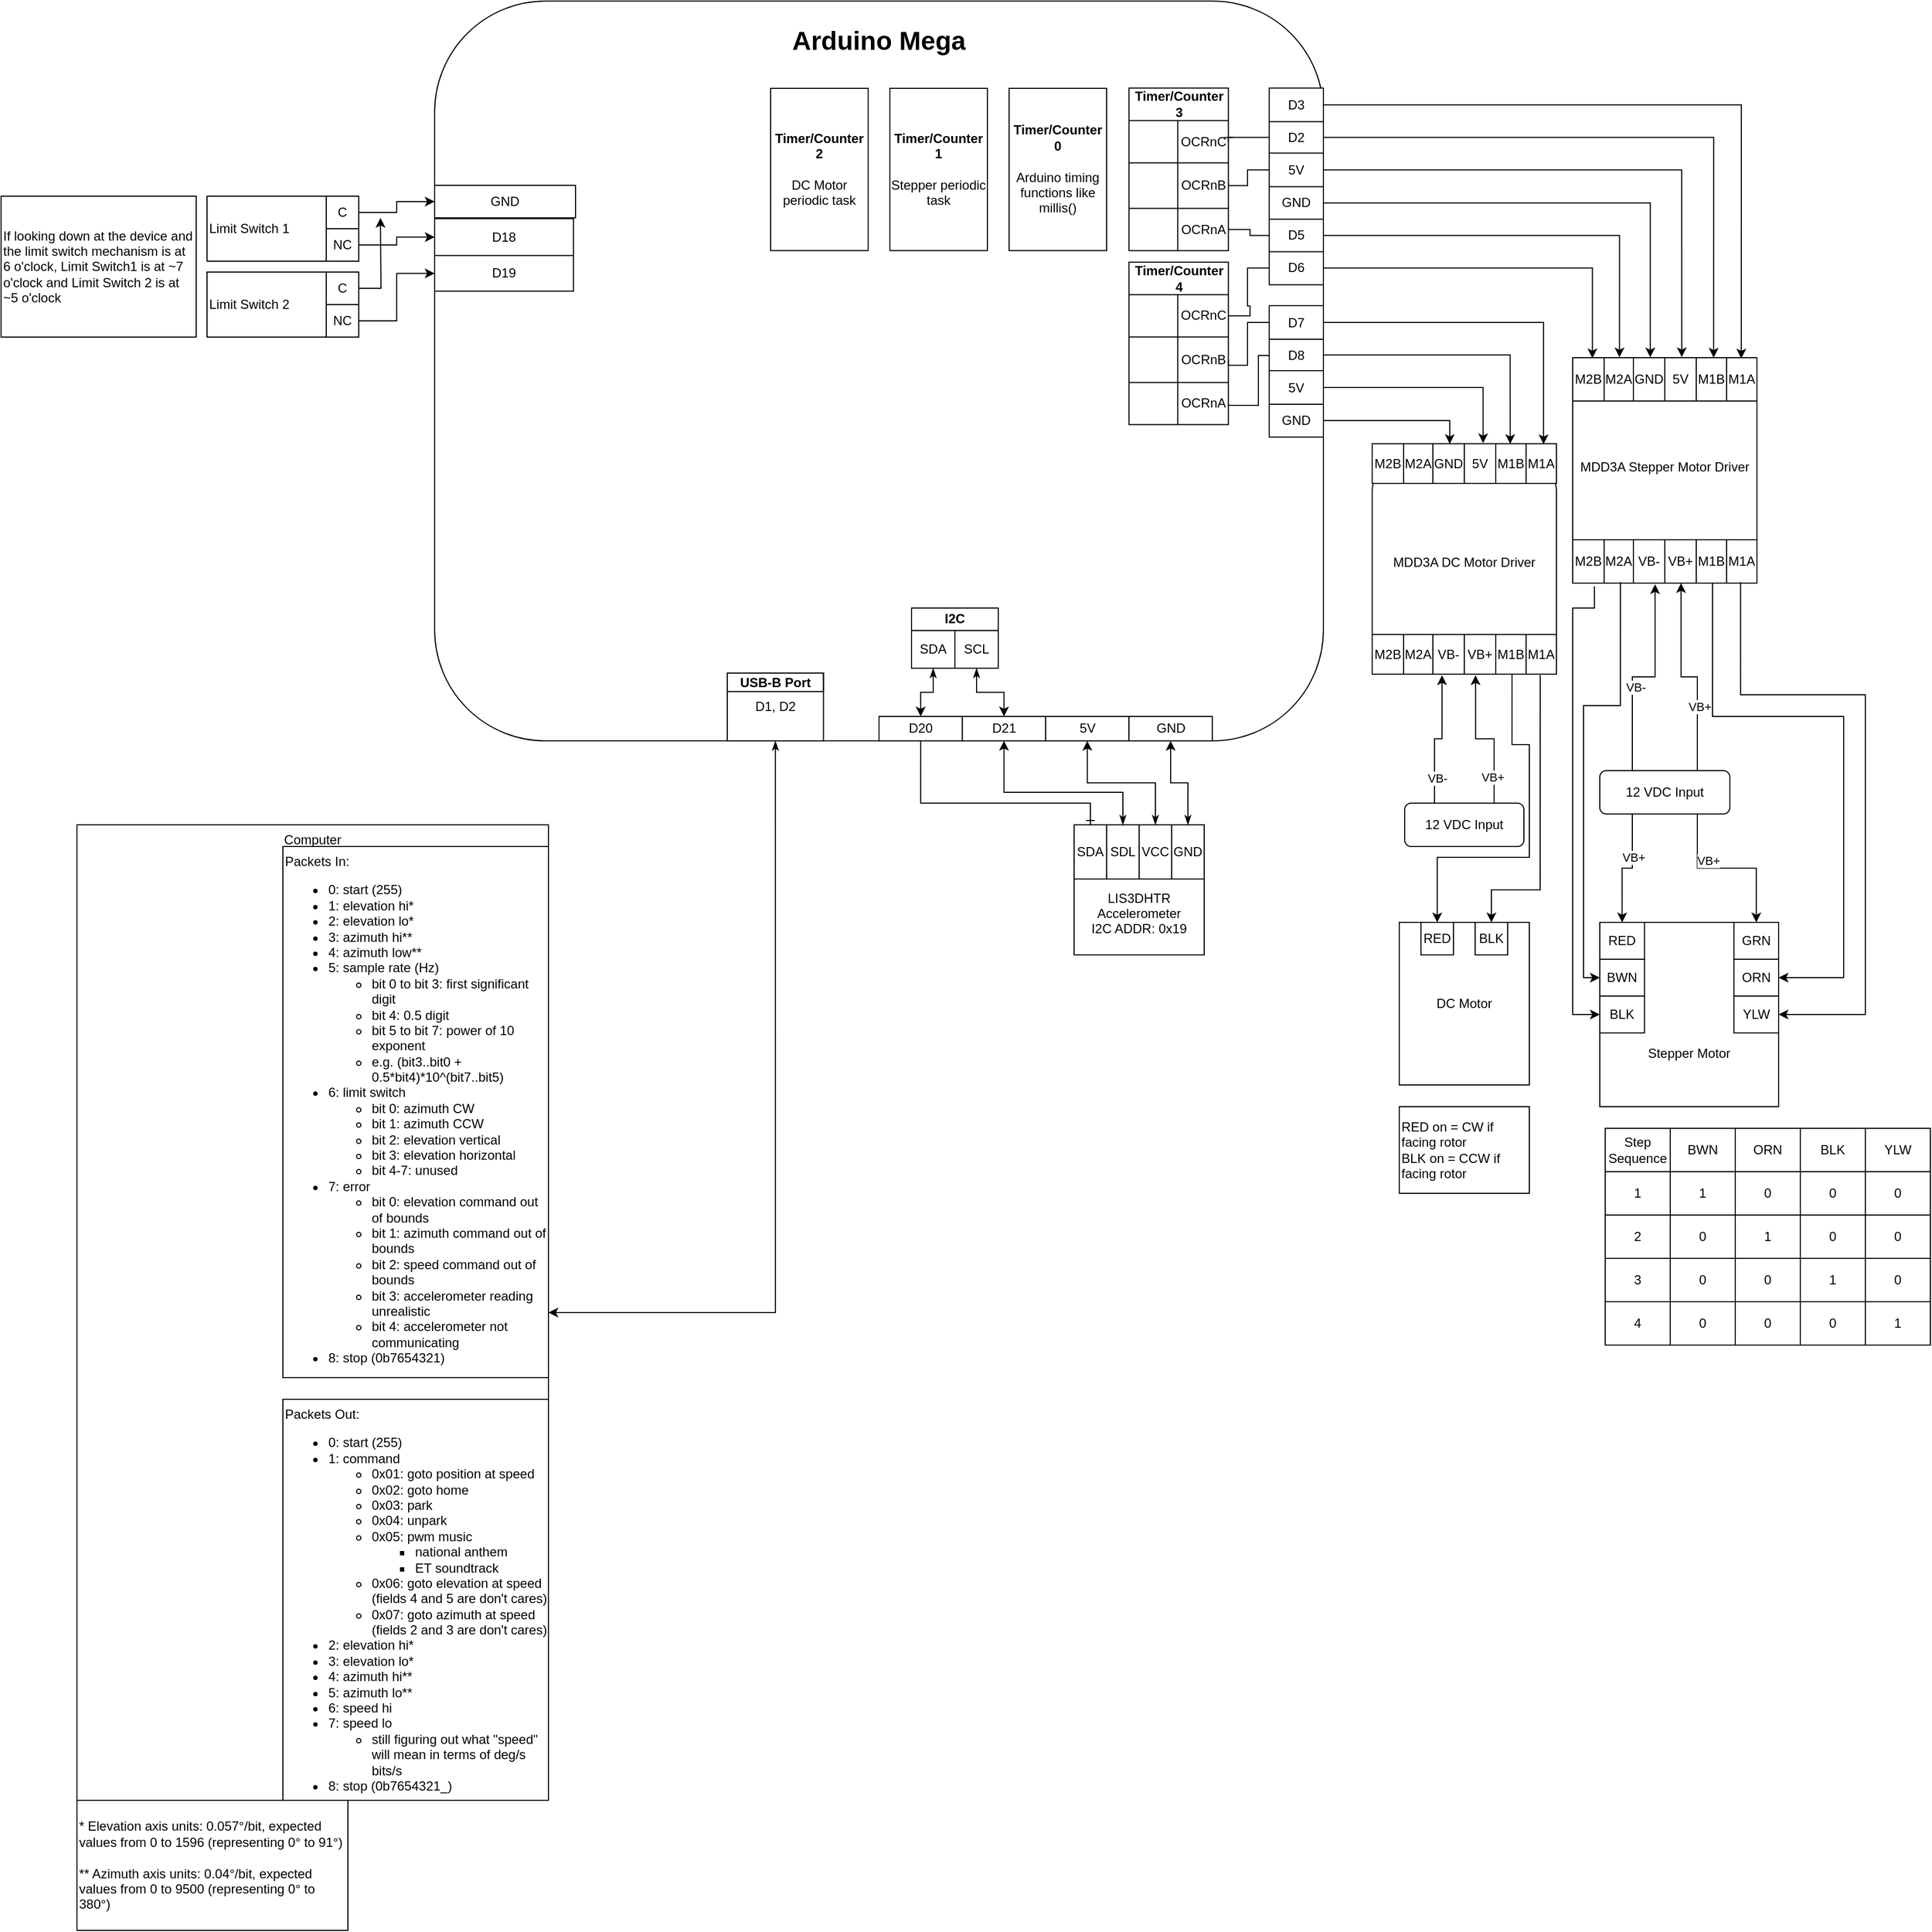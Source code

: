 <mxfile version="14.4.6" type="device"><diagram id="C0KFSPyw03zar2ZqgSOU" name="Page-1"><mxGraphModel dx="1312" dy="1861" grid="1" gridSize="10" guides="1" tooltips="1" connect="1" arrows="1" fold="1" page="1" pageScale="1" pageWidth="850" pageHeight="1100" math="0" shadow="0"><root><mxCell id="0"/><mxCell id="1" parent="0"/><mxCell id="5YdX2FJ3HZGjH0jcZ-SD-95" style="edgeStyle=orthogonalEdgeStyle;rounded=0;orthogonalLoop=1;jettySize=auto;html=1;exitX=1;exitY=0.5;exitDx=0;exitDy=0;entryX=0.915;entryY=0.018;entryDx=0;entryDy=0;entryPerimeter=0;" parent="1" source="5YdX2FJ3HZGjH0jcZ-SD-104" target="5YdX2FJ3HZGjH0jcZ-SD-141" edge="1"><mxGeometry relative="1" as="geometry"><mxPoint x="430" y="-892" as="sourcePoint"/><mxPoint x="668" y="-800" as="targetPoint"/></mxGeometry></mxCell><mxCell id="5YdX2FJ3HZGjH0jcZ-SD-99" style="edgeStyle=orthogonalEdgeStyle;rounded=0;orthogonalLoop=1;jettySize=auto;html=1;exitX=1;exitY=0.5;exitDx=0;exitDy=0;entryX=0.765;entryY=0;entryDx=0;entryDy=0;entryPerimeter=0;" parent="1" source="5YdX2FJ3HZGjH0jcZ-SD-116" target="5YdX2FJ3HZGjH0jcZ-SD-141" edge="1"><mxGeometry relative="1" as="geometry"><mxPoint x="450" y="-860" as="sourcePoint"/><mxPoint x="625" y="-800" as="targetPoint"/></mxGeometry></mxCell><mxCell id="5YdX2FJ3HZGjH0jcZ-SD-166" style="edgeStyle=orthogonalEdgeStyle;rounded=0;orthogonalLoop=1;jettySize=auto;html=1;exitX=0.25;exitY=0;exitDx=0;exitDy=0;entryX=0.447;entryY=1.025;entryDx=0;entryDy=0;entryPerimeter=0;" parent="1" source="5YdX2FJ3HZGjH0jcZ-SD-14" target="5YdX2FJ3HZGjH0jcZ-SD-159" edge="1"><mxGeometry relative="1" as="geometry"/></mxCell><mxCell id="XPlK5IKg6PWmTXzJqhiE-1" value="VB-" style="edgeLabel;html=1;align=center;verticalAlign=middle;resizable=0;points=[];" parent="5YdX2FJ3HZGjH0jcZ-SD-166" vertex="1" connectable="0"><mxGeometry x="-0.202" y="-3" relative="1" as="geometry"><mxPoint as="offset"/></mxGeometry></mxCell><mxCell id="5YdX2FJ3HZGjH0jcZ-SD-167" style="edgeStyle=orthogonalEdgeStyle;rounded=0;orthogonalLoop=1;jettySize=auto;html=1;exitX=0.75;exitY=0;exitDx=0;exitDy=0;entryX=0.588;entryY=1;entryDx=0;entryDy=0;entryPerimeter=0;" parent="1" source="5YdX2FJ3HZGjH0jcZ-SD-14" target="5YdX2FJ3HZGjH0jcZ-SD-159" edge="1"><mxGeometry relative="1" as="geometry"/></mxCell><mxCell id="XPlK5IKg6PWmTXzJqhiE-2" value="VB+" style="edgeLabel;html=1;align=center;verticalAlign=middle;resizable=0;points=[];" parent="5YdX2FJ3HZGjH0jcZ-SD-167" vertex="1" connectable="0"><mxGeometry x="-0.365" y="-2" relative="1" as="geometry"><mxPoint as="offset"/></mxGeometry></mxCell><mxCell id="5YdX2FJ3HZGjH0jcZ-SD-14" value="12 VDC Input" style="rounded=1;whiteSpace=wrap;html=1;sketch=0;fillColor=#ffffff;" parent="1" vertex="1"><mxGeometry x="665" y="-310" width="120" height="40" as="geometry"/></mxCell><mxCell id="5YdX2FJ3HZGjH0jcZ-SD-126" value="" style="group" parent="1" vertex="1" connectable="0"><mxGeometry x="-410" y="-1020" width="820" height="690" as="geometry"/></mxCell><mxCell id="-ECTjhzln9IzdBwGtKHd-32" value="D1" style="rounded=0;whiteSpace=wrap;html=1;" parent="5YdX2FJ3HZGjH0jcZ-SD-126" vertex="1"><mxGeometry x="230.625" y="595.566" width="51.25" height="66.918" as="geometry"/></mxCell><mxCell id="-ECTjhzln9IzdBwGtKHd-33" value="D0" style="rounded=0;whiteSpace=wrap;html=1;" parent="5YdX2FJ3HZGjH0jcZ-SD-126" vertex="1"><mxGeometry x="179.375" y="595.566" width="51.25" height="66.918" as="geometry"/></mxCell><mxCell id="XPlK5IKg6PWmTXzJqhiE-116" value="" style="group" parent="5YdX2FJ3HZGjH0jcZ-SD-126" vertex="1" connectable="0"><mxGeometry width="820" height="682.56" as="geometry"/></mxCell><mxCell id="5YdX2FJ3HZGjH0jcZ-SD-1" value="&lt;h1&gt;Arduino Mega&lt;br&gt;&lt;/h1&gt;&lt;div&gt;&lt;br&gt;&lt;/div&gt;" style="rounded=1;whiteSpace=wrap;html=1;verticalAlign=top;" parent="XPlK5IKg6PWmTXzJqhiE-116" vertex="1"><mxGeometry width="820" height="682.559" as="geometry"/></mxCell><mxCell id="5YdX2FJ3HZGjH0jcZ-SD-103" value="" style="shape=table;html=1;whiteSpace=wrap;startSize=0;container=1;collapsible=0;childLayout=tableLayout;sketch=0;strokeColor=#000000;fillColor=#ffffff;gradientColor=#ffffff;" parent="XPlK5IKg6PWmTXzJqhiE-116" vertex="1"><mxGeometry x="770" y="80.3" width="50" height="181.43" as="geometry"/></mxCell><mxCell id="5YdX2FJ3HZGjH0jcZ-SD-104" value="" style="shape=partialRectangle;html=1;whiteSpace=wrap;collapsible=0;dropTarget=0;pointerEvents=0;fillColor=none;top=0;left=0;bottom=0;right=0;points=[[0,0.5],[1,0.5]];portConstraint=eastwest;" parent="5YdX2FJ3HZGjH0jcZ-SD-103" vertex="1"><mxGeometry width="50" height="31" as="geometry"/></mxCell><mxCell id="5YdX2FJ3HZGjH0jcZ-SD-105" value="D3" style="shape=partialRectangle;html=1;whiteSpace=wrap;connectable=0;fillColor=none;top=0;left=0;bottom=0;right=0;overflow=hidden;" parent="5YdX2FJ3HZGjH0jcZ-SD-104" vertex="1"><mxGeometry width="50" height="31" as="geometry"/></mxCell><mxCell id="5YdX2FJ3HZGjH0jcZ-SD-116" style="shape=partialRectangle;html=1;whiteSpace=wrap;collapsible=0;dropTarget=0;pointerEvents=0;fillColor=none;top=0;left=0;bottom=0;right=0;points=[[0,0.5],[1,0.5]];portConstraint=eastwest;" parent="5YdX2FJ3HZGjH0jcZ-SD-103" vertex="1"><mxGeometry y="31" width="50" height="29" as="geometry"/></mxCell><mxCell id="5YdX2FJ3HZGjH0jcZ-SD-117" value="D2" style="shape=partialRectangle;html=1;whiteSpace=wrap;connectable=0;fillColor=none;top=0;left=0;bottom=0;right=0;overflow=hidden;" parent="5YdX2FJ3HZGjH0jcZ-SD-116" vertex="1"><mxGeometry width="50" height="29" as="geometry"/></mxCell><mxCell id="5YdX2FJ3HZGjH0jcZ-SD-118" style="shape=partialRectangle;html=1;whiteSpace=wrap;collapsible=0;dropTarget=0;pointerEvents=0;fillColor=none;top=0;left=0;bottom=0;right=0;points=[[0,0.5],[1,0.5]];portConstraint=eastwest;" parent="5YdX2FJ3HZGjH0jcZ-SD-103" vertex="1"><mxGeometry y="60" width="50" height="31" as="geometry"/></mxCell><mxCell id="5YdX2FJ3HZGjH0jcZ-SD-119" value="5V" style="shape=partialRectangle;html=1;whiteSpace=wrap;connectable=0;fillColor=none;top=0;left=0;bottom=0;right=0;overflow=hidden;" parent="5YdX2FJ3HZGjH0jcZ-SD-118" vertex="1"><mxGeometry width="50" height="31" as="geometry"/></mxCell><mxCell id="5YdX2FJ3HZGjH0jcZ-SD-120" style="shape=partialRectangle;html=1;whiteSpace=wrap;collapsible=0;dropTarget=0;pointerEvents=0;fillColor=none;top=0;left=0;bottom=0;right=0;points=[[0,0.5],[1,0.5]];portConstraint=eastwest;" parent="5YdX2FJ3HZGjH0jcZ-SD-103" vertex="1"><mxGeometry y="91" width="50" height="30" as="geometry"/></mxCell><mxCell id="5YdX2FJ3HZGjH0jcZ-SD-121" value="GND" style="shape=partialRectangle;html=1;whiteSpace=wrap;connectable=0;fillColor=none;top=0;left=0;bottom=0;right=0;overflow=hidden;" parent="5YdX2FJ3HZGjH0jcZ-SD-120" vertex="1"><mxGeometry width="50" height="30" as="geometry"/></mxCell><mxCell id="5YdX2FJ3HZGjH0jcZ-SD-122" style="shape=partialRectangle;html=1;whiteSpace=wrap;collapsible=0;dropTarget=0;pointerEvents=0;fillColor=none;top=0;left=0;bottom=0;right=0;points=[[0,0.5],[1,0.5]];portConstraint=eastwest;" parent="5YdX2FJ3HZGjH0jcZ-SD-103" vertex="1"><mxGeometry y="121" width="50" height="30" as="geometry"/></mxCell><mxCell id="5YdX2FJ3HZGjH0jcZ-SD-123" value="D5" style="shape=partialRectangle;html=1;whiteSpace=wrap;connectable=0;fillColor=none;top=0;left=0;bottom=0;right=0;overflow=hidden;" parent="5YdX2FJ3HZGjH0jcZ-SD-122" vertex="1"><mxGeometry width="50" height="30" as="geometry"/></mxCell><mxCell id="5YdX2FJ3HZGjH0jcZ-SD-124" style="shape=partialRectangle;html=1;whiteSpace=wrap;collapsible=0;dropTarget=0;pointerEvents=0;fillColor=none;top=0;left=0;bottom=0;right=0;points=[[0,0.5],[1,0.5]];portConstraint=eastwest;" parent="5YdX2FJ3HZGjH0jcZ-SD-103" vertex="1"><mxGeometry y="151" width="50" height="30" as="geometry"/></mxCell><mxCell id="5YdX2FJ3HZGjH0jcZ-SD-125" value="D6" style="shape=partialRectangle;html=1;whiteSpace=wrap;connectable=0;fillColor=none;top=0;left=0;bottom=0;right=0;overflow=hidden;" parent="5YdX2FJ3HZGjH0jcZ-SD-124" vertex="1"><mxGeometry width="50" height="30" as="geometry"/></mxCell><mxCell id="5YdX2FJ3HZGjH0jcZ-SD-215" value="" style="shape=table;html=1;whiteSpace=wrap;startSize=0;container=1;collapsible=0;childLayout=tableLayout;sketch=0;strokeColor=#000000;fillColor=#ffffff;gradientColor=#ffffff;" parent="XPlK5IKg6PWmTXzJqhiE-116" vertex="1"><mxGeometry x="770" y="281.05" width="50" height="121.2" as="geometry"/></mxCell><mxCell id="5YdX2FJ3HZGjH0jcZ-SD-216" value="" style="shape=partialRectangle;html=1;whiteSpace=wrap;collapsible=0;dropTarget=0;pointerEvents=0;fillColor=none;top=0;left=0;bottom=0;right=0;points=[[0,0.5],[1,0.5]];portConstraint=eastwest;" parent="5YdX2FJ3HZGjH0jcZ-SD-215" vertex="1"><mxGeometry width="50" height="31" as="geometry"/></mxCell><mxCell id="5YdX2FJ3HZGjH0jcZ-SD-217" value="D7" style="shape=partialRectangle;html=1;whiteSpace=wrap;connectable=0;fillColor=none;top=0;left=0;bottom=0;right=0;overflow=hidden;" parent="5YdX2FJ3HZGjH0jcZ-SD-216" vertex="1"><mxGeometry width="50" height="31" as="geometry"/></mxCell><mxCell id="5YdX2FJ3HZGjH0jcZ-SD-218" style="shape=partialRectangle;html=1;whiteSpace=wrap;collapsible=0;dropTarget=0;pointerEvents=0;fillColor=none;top=0;left=0;bottom=0;right=0;points=[[0,0.5],[1,0.5]];portConstraint=eastwest;" parent="5YdX2FJ3HZGjH0jcZ-SD-215" vertex="1"><mxGeometry y="31" width="50" height="29" as="geometry"/></mxCell><mxCell id="5YdX2FJ3HZGjH0jcZ-SD-219" value="D8" style="shape=partialRectangle;html=1;whiteSpace=wrap;connectable=0;fillColor=none;top=0;left=0;bottom=0;right=0;overflow=hidden;" parent="5YdX2FJ3HZGjH0jcZ-SD-218" vertex="1"><mxGeometry width="50" height="29" as="geometry"/></mxCell><mxCell id="5YdX2FJ3HZGjH0jcZ-SD-220" style="shape=partialRectangle;html=1;whiteSpace=wrap;collapsible=0;dropTarget=0;pointerEvents=0;fillColor=none;top=0;left=0;bottom=0;right=0;points=[[0,0.5],[1,0.5]];portConstraint=eastwest;" parent="5YdX2FJ3HZGjH0jcZ-SD-215" vertex="1"><mxGeometry y="60" width="50" height="31" as="geometry"/></mxCell><mxCell id="5YdX2FJ3HZGjH0jcZ-SD-221" value="5V" style="shape=partialRectangle;html=1;whiteSpace=wrap;connectable=0;fillColor=none;top=0;left=0;bottom=0;right=0;overflow=hidden;" parent="5YdX2FJ3HZGjH0jcZ-SD-220" vertex="1"><mxGeometry width="50" height="31" as="geometry"/></mxCell><mxCell id="5YdX2FJ3HZGjH0jcZ-SD-222" style="shape=partialRectangle;html=1;whiteSpace=wrap;collapsible=0;dropTarget=0;pointerEvents=0;fillColor=none;top=0;left=0;bottom=0;right=0;points=[[0,0.5],[1,0.5]];portConstraint=eastwest;" parent="5YdX2FJ3HZGjH0jcZ-SD-215" vertex="1"><mxGeometry y="91" width="50" height="30" as="geometry"/></mxCell><mxCell id="5YdX2FJ3HZGjH0jcZ-SD-223" value="GND" style="shape=partialRectangle;html=1;whiteSpace=wrap;connectable=0;fillColor=none;top=0;left=0;bottom=0;right=0;overflow=hidden;" parent="5YdX2FJ3HZGjH0jcZ-SD-222" vertex="1"><mxGeometry width="50" height="30" as="geometry"/></mxCell><mxCell id="5YdX2FJ3HZGjH0jcZ-SD-252" value="Timer/Counter 3" style="shape=table;html=1;whiteSpace=wrap;startSize=30;container=1;collapsible=0;childLayout=tableLayout;fontStyle=1;align=center;sketch=0;strokeColor=#000000;fillColor=#ffffff;gradientColor=#ffffff;" parent="XPlK5IKg6PWmTXzJqhiE-116" vertex="1"><mxGeometry x="640.63" y="80.3" width="91.69" height="149.9" as="geometry"/></mxCell><mxCell id="5YdX2FJ3HZGjH0jcZ-SD-253" value="" style="shape=partialRectangle;html=1;whiteSpace=wrap;collapsible=0;dropTarget=0;pointerEvents=0;fillColor=none;top=0;left=0;bottom=0;right=0;points=[[0,0.5],[1,0.5]];portConstraint=eastwest;" parent="5YdX2FJ3HZGjH0jcZ-SD-252" vertex="1"><mxGeometry y="30" width="91.69" height="39" as="geometry"/></mxCell><mxCell id="5YdX2FJ3HZGjH0jcZ-SD-254" value="" style="shape=partialRectangle;html=1;whiteSpace=wrap;connectable=0;fillColor=none;top=0;left=0;bottom=0;right=0;overflow=hidden;" parent="5YdX2FJ3HZGjH0jcZ-SD-253" vertex="1"><mxGeometry width="45" height="39" as="geometry"/></mxCell><mxCell id="5YdX2FJ3HZGjH0jcZ-SD-255" value="OCRnC" style="shape=partialRectangle;html=1;whiteSpace=wrap;connectable=0;fillColor=none;top=0;left=0;bottom=0;right=0;overflow=hidden;" parent="5YdX2FJ3HZGjH0jcZ-SD-253" vertex="1"><mxGeometry x="45" width="47" height="39" as="geometry"/></mxCell><mxCell id="5YdX2FJ3HZGjH0jcZ-SD-257" value="" style="shape=partialRectangle;html=1;whiteSpace=wrap;collapsible=0;dropTarget=0;pointerEvents=0;fillColor=none;top=0;left=0;bottom=0;right=0;points=[[0,0.5],[1,0.5]];portConstraint=eastwest;" parent="5YdX2FJ3HZGjH0jcZ-SD-252" vertex="1"><mxGeometry y="69" width="91.69" height="42" as="geometry"/></mxCell><mxCell id="5YdX2FJ3HZGjH0jcZ-SD-258" value="" style="shape=partialRectangle;html=1;whiteSpace=wrap;connectable=0;fillColor=none;top=0;left=0;bottom=0;right=0;overflow=hidden;" parent="5YdX2FJ3HZGjH0jcZ-SD-257" vertex="1"><mxGeometry width="45" height="42" as="geometry"/></mxCell><mxCell id="5YdX2FJ3HZGjH0jcZ-SD-259" value="OCRnB" style="shape=partialRectangle;html=1;whiteSpace=wrap;connectable=0;fillColor=none;top=0;left=0;bottom=0;right=0;overflow=hidden;" parent="5YdX2FJ3HZGjH0jcZ-SD-257" vertex="1"><mxGeometry x="45" width="47" height="42" as="geometry"/></mxCell><mxCell id="5YdX2FJ3HZGjH0jcZ-SD-261" value="" style="shape=partialRectangle;html=1;whiteSpace=wrap;collapsible=0;dropTarget=0;pointerEvents=0;fillColor=none;top=0;left=0;bottom=0;right=0;points=[[0,0.5],[1,0.5]];portConstraint=eastwest;" parent="5YdX2FJ3HZGjH0jcZ-SD-252" vertex="1"><mxGeometry y="111" width="91.69" height="39" as="geometry"/></mxCell><mxCell id="5YdX2FJ3HZGjH0jcZ-SD-262" value="" style="shape=partialRectangle;html=1;whiteSpace=wrap;connectable=0;fillColor=none;top=0;left=0;bottom=0;right=0;overflow=hidden;" parent="5YdX2FJ3HZGjH0jcZ-SD-261" vertex="1"><mxGeometry width="45" height="39" as="geometry"/></mxCell><mxCell id="5YdX2FJ3HZGjH0jcZ-SD-263" value="OCRnA" style="shape=partialRectangle;html=1;whiteSpace=wrap;connectable=0;fillColor=none;top=0;left=0;bottom=0;right=0;overflow=hidden;" parent="5YdX2FJ3HZGjH0jcZ-SD-261" vertex="1"><mxGeometry x="45" width="47" height="39" as="geometry"/></mxCell><mxCell id="5YdX2FJ3HZGjH0jcZ-SD-268" value="Timer/Counter 4" style="shape=table;html=1;whiteSpace=wrap;startSize=30;container=1;collapsible=0;childLayout=tableLayout;fontStyle=1;align=center;sketch=0;strokeColor=#000000;fillColor=#ffffff;gradientColor=#ffffff;" parent="XPlK5IKg6PWmTXzJqhiE-116" vertex="1"><mxGeometry x="640.63" y="240.9" width="91.69" height="149.9" as="geometry"/></mxCell><mxCell id="5YdX2FJ3HZGjH0jcZ-SD-269" value="" style="shape=partialRectangle;html=1;whiteSpace=wrap;collapsible=0;dropTarget=0;pointerEvents=0;fillColor=none;top=0;left=0;bottom=0;right=0;points=[[0,0.5],[1,0.5]];portConstraint=eastwest;" parent="5YdX2FJ3HZGjH0jcZ-SD-268" vertex="1"><mxGeometry y="30" width="91.69" height="39" as="geometry"/></mxCell><mxCell id="5YdX2FJ3HZGjH0jcZ-SD-270" value="" style="shape=partialRectangle;html=1;whiteSpace=wrap;connectable=0;fillColor=none;top=0;left=0;bottom=0;right=0;overflow=hidden;" parent="5YdX2FJ3HZGjH0jcZ-SD-269" vertex="1"><mxGeometry width="45" height="39" as="geometry"/></mxCell><mxCell id="5YdX2FJ3HZGjH0jcZ-SD-271" value="OCRnC" style="shape=partialRectangle;html=1;whiteSpace=wrap;connectable=0;fillColor=none;top=0;left=0;bottom=0;right=0;overflow=hidden;" parent="5YdX2FJ3HZGjH0jcZ-SD-269" vertex="1"><mxGeometry x="45" width="47" height="39" as="geometry"/></mxCell><mxCell id="5YdX2FJ3HZGjH0jcZ-SD-272" value="" style="shape=partialRectangle;html=1;whiteSpace=wrap;collapsible=0;dropTarget=0;pointerEvents=0;fillColor=none;top=0;left=0;bottom=0;right=0;points=[[0,0.5],[1,0.5]];portConstraint=eastwest;" parent="5YdX2FJ3HZGjH0jcZ-SD-268" vertex="1"><mxGeometry y="69" width="91.69" height="42" as="geometry"/></mxCell><mxCell id="5YdX2FJ3HZGjH0jcZ-SD-273" value="" style="shape=partialRectangle;html=1;whiteSpace=wrap;connectable=0;fillColor=none;top=0;left=0;bottom=0;right=0;overflow=hidden;" parent="5YdX2FJ3HZGjH0jcZ-SD-272" vertex="1"><mxGeometry width="45" height="42" as="geometry"/></mxCell><mxCell id="5YdX2FJ3HZGjH0jcZ-SD-274" value="OCRnB" style="shape=partialRectangle;html=1;whiteSpace=wrap;connectable=0;fillColor=none;top=0;left=0;bottom=0;right=0;overflow=hidden;" parent="5YdX2FJ3HZGjH0jcZ-SD-272" vertex="1"><mxGeometry x="45" width="47" height="42" as="geometry"/></mxCell><mxCell id="5YdX2FJ3HZGjH0jcZ-SD-275" value="" style="shape=partialRectangle;html=1;whiteSpace=wrap;collapsible=0;dropTarget=0;pointerEvents=0;fillColor=none;top=0;left=0;bottom=0;right=0;points=[[0,0.5],[1,0.5]];portConstraint=eastwest;" parent="5YdX2FJ3HZGjH0jcZ-SD-268" vertex="1"><mxGeometry y="111" width="91.69" height="39" as="geometry"/></mxCell><mxCell id="5YdX2FJ3HZGjH0jcZ-SD-276" value="" style="shape=partialRectangle;html=1;whiteSpace=wrap;connectable=0;fillColor=none;top=0;left=0;bottom=0;right=0;overflow=hidden;" parent="5YdX2FJ3HZGjH0jcZ-SD-275" vertex="1"><mxGeometry width="45" height="39" as="geometry"/></mxCell><mxCell id="5YdX2FJ3HZGjH0jcZ-SD-277" value="OCRnA" style="shape=partialRectangle;html=1;whiteSpace=wrap;connectable=0;fillColor=none;top=0;left=0;bottom=0;right=0;overflow=hidden;" parent="5YdX2FJ3HZGjH0jcZ-SD-275" vertex="1"><mxGeometry x="45" width="47" height="39" as="geometry"/></mxCell><mxCell id="-ECTjhzln9IzdBwGtKHd-39" value="D20" style="rounded=0;whiteSpace=wrap;html=1;" parent="XPlK5IKg6PWmTXzJqhiE-116" vertex="1"><mxGeometry x="410" y="660" width="76.88" height="22.56" as="geometry"/></mxCell><mxCell id="-ECTjhzln9IzdBwGtKHd-40" value="D21" style="rounded=0;whiteSpace=wrap;html=1;" parent="XPlK5IKg6PWmTXzJqhiE-116" vertex="1"><mxGeometry x="486.88" y="660" width="76.87" height="22.56" as="geometry"/></mxCell><mxCell id="-ECTjhzln9IzdBwGtKHd-51" value="5V" style="rounded=0;whiteSpace=wrap;html=1;" parent="XPlK5IKg6PWmTXzJqhiE-116" vertex="1"><mxGeometry x="563.75" y="660" width="76.88" height="22.56" as="geometry"/></mxCell><mxCell id="-ECTjhzln9IzdBwGtKHd-52" value="GND" style="rounded=0;whiteSpace=wrap;html=1;" parent="XPlK5IKg6PWmTXzJqhiE-116" vertex="1"><mxGeometry x="640.63" y="660" width="76.88" height="22.56" as="geometry"/></mxCell><mxCell id="5YdX2FJ3HZGjH0jcZ-SD-267" style="edgeStyle=orthogonalEdgeStyle;rounded=0;orthogonalLoop=1;jettySize=auto;html=1;startArrow=none;startFill=0;endArrow=none;endFill=0;" parent="XPlK5IKg6PWmTXzJqhiE-116" source="5YdX2FJ3HZGjH0jcZ-SD-261" target="5YdX2FJ3HZGjH0jcZ-SD-122" edge="1"><mxGeometry relative="1" as="geometry"/></mxCell><mxCell id="5YdX2FJ3HZGjH0jcZ-SD-280" style="edgeStyle=orthogonalEdgeStyle;rounded=0;orthogonalLoop=1;jettySize=auto;html=1;exitX=0;exitY=0.5;exitDx=0;exitDy=0;entryX=1;entryY=0.5;entryDx=0;entryDy=0;startArrow=none;startFill=0;endArrow=none;endFill=0;" parent="XPlK5IKg6PWmTXzJqhiE-116" source="5YdX2FJ3HZGjH0jcZ-SD-124" target="5YdX2FJ3HZGjH0jcZ-SD-269" edge="1"><mxGeometry relative="1" as="geometry"/></mxCell><mxCell id="5YdX2FJ3HZGjH0jcZ-SD-279" style="edgeStyle=orthogonalEdgeStyle;rounded=0;orthogonalLoop=1;jettySize=auto;html=1;exitX=0;exitY=0.5;exitDx=0;exitDy=0;entryX=1;entryY=0.5;entryDx=0;entryDy=0;startArrow=none;startFill=0;endArrow=none;endFill=0;" parent="XPlK5IKg6PWmTXzJqhiE-116" source="5YdX2FJ3HZGjH0jcZ-SD-216" target="5YdX2FJ3HZGjH0jcZ-SD-272" edge="1"><mxGeometry relative="1" as="geometry"><Array as="points"><mxPoint x="750" y="297"/><mxPoint x="750" y="336"/><mxPoint x="732" y="336"/></Array></mxGeometry></mxCell><mxCell id="5YdX2FJ3HZGjH0jcZ-SD-281" style="edgeStyle=orthogonalEdgeStyle;rounded=0;orthogonalLoop=1;jettySize=auto;html=1;exitX=1;exitY=0.5;exitDx=0;exitDy=0;startArrow=none;startFill=0;endArrow=none;endFill=0;" parent="XPlK5IKg6PWmTXzJqhiE-116" source="5YdX2FJ3HZGjH0jcZ-SD-275" target="5YdX2FJ3HZGjH0jcZ-SD-218" edge="1"><mxGeometry relative="1" as="geometry"><Array as="points"><mxPoint x="732" y="373"/><mxPoint x="760" y="373"/><mxPoint x="760" y="327"/></Array></mxGeometry></mxCell><mxCell id="-ECTjhzln9IzdBwGtKHd-47" style="edgeStyle=orthogonalEdgeStyle;rounded=0;orthogonalLoop=1;jettySize=auto;html=1;exitX=0.5;exitY=0;exitDx=0;exitDy=0;entryX=0.5;entryY=1;entryDx=0;entryDy=0;startArrow=classic;startFill=1;endArrow=classicThin;endFill=1;" parent="XPlK5IKg6PWmTXzJqhiE-116" source="-ECTjhzln9IzdBwGtKHd-39" target="-ECTjhzln9IzdBwGtKHd-42" edge="1"><mxGeometry relative="1" as="geometry"/></mxCell><mxCell id="-ECTjhzln9IzdBwGtKHd-48" style="edgeStyle=orthogonalEdgeStyle;rounded=0;orthogonalLoop=1;jettySize=auto;html=1;exitX=0.5;exitY=0;exitDx=0;exitDy=0;entryX=0.5;entryY=1;entryDx=0;entryDy=0;startArrow=classic;startFill=1;endArrow=classicThin;endFill=1;" parent="XPlK5IKg6PWmTXzJqhiE-116" source="-ECTjhzln9IzdBwGtKHd-40" target="-ECTjhzln9IzdBwGtKHd-43" edge="1"><mxGeometry relative="1" as="geometry"/></mxCell><mxCell id="XPlK5IKg6PWmTXzJqhiE-117" value="" style="shape=table;html=1;whiteSpace=wrap;startSize=0;container=1;collapsible=0;childLayout=tableLayout;" parent="XPlK5IKg6PWmTXzJqhiE-116" vertex="1"><mxGeometry y="200.753" width="128.125" height="66.918" as="geometry"/></mxCell><mxCell id="XPlK5IKg6PWmTXzJqhiE-118" value="" style="shape=partialRectangle;html=1;whiteSpace=wrap;collapsible=0;dropTarget=0;pointerEvents=0;fillColor=none;top=0;left=0;bottom=0;right=0;points=[[0,0.5],[1,0.5]];portConstraint=eastwest;" parent="XPlK5IKg6PWmTXzJqhiE-117" vertex="1"><mxGeometry width="128.125" height="34" as="geometry"/></mxCell><mxCell id="XPlK5IKg6PWmTXzJqhiE-119" value="D18" style="shape=partialRectangle;html=1;whiteSpace=wrap;connectable=0;fillColor=none;top=0;left=0;bottom=0;right=0;overflow=hidden;" parent="XPlK5IKg6PWmTXzJqhiE-118" vertex="1"><mxGeometry width="128" height="34" as="geometry"/></mxCell><mxCell id="XPlK5IKg6PWmTXzJqhiE-122" value="" style="shape=partialRectangle;html=1;whiteSpace=wrap;collapsible=0;dropTarget=0;pointerEvents=0;fillColor=none;top=0;left=0;bottom=0;right=0;points=[[0,0.5],[1,0.5]];portConstraint=eastwest;" parent="XPlK5IKg6PWmTXzJqhiE-117" vertex="1"><mxGeometry y="34" width="128.125" height="33" as="geometry"/></mxCell><mxCell id="XPlK5IKg6PWmTXzJqhiE-123" value="D19" style="shape=partialRectangle;html=1;whiteSpace=wrap;connectable=0;fillColor=none;top=0;left=0;bottom=0;right=0;overflow=hidden;" parent="XPlK5IKg6PWmTXzJqhiE-122" vertex="1"><mxGeometry width="128" height="33" as="geometry"/></mxCell><mxCell id="XPlK5IKg6PWmTXzJqhiE-137" style="edgeStyle=orthogonalEdgeStyle;rounded=0;orthogonalLoop=1;jettySize=auto;html=1;exitX=0;exitY=0.5;exitDx=0;exitDy=0;entryX=1;entryY=0.5;entryDx=0;entryDy=0;startArrow=none;startFill=0;endArrow=ERone;endFill=0;" parent="XPlK5IKg6PWmTXzJqhiE-116" source="5YdX2FJ3HZGjH0jcZ-SD-116" target="5YdX2FJ3HZGjH0jcZ-SD-253" edge="1"><mxGeometry relative="1" as="geometry"/></mxCell><mxCell id="XPlK5IKg6PWmTXzJqhiE-138" style="edgeStyle=orthogonalEdgeStyle;rounded=0;orthogonalLoop=1;jettySize=auto;html=1;exitX=0;exitY=0.5;exitDx=0;exitDy=0;entryX=1;entryY=0.5;entryDx=0;entryDy=0;startArrow=none;startFill=0;endArrow=none;endFill=0;" parent="XPlK5IKg6PWmTXzJqhiE-116" source="5YdX2FJ3HZGjH0jcZ-SD-118" target="5YdX2FJ3HZGjH0jcZ-SD-257" edge="1"><mxGeometry relative="1" as="geometry"><Array as="points"><mxPoint x="750" y="156"/><mxPoint x="750" y="170"/></Array></mxGeometry></mxCell><mxCell id="XPlK5IKg6PWmTXzJqhiE-140" value="" style="group" parent="XPlK5IKg6PWmTXzJqhiE-116" vertex="1" connectable="0"><mxGeometry x="440" y="560" width="80" height="55.49" as="geometry"/></mxCell><mxCell id="-ECTjhzln9IzdBwGtKHd-41" value="&lt;b&gt;I2C&lt;/b&gt;" style="rounded=0;whiteSpace=wrap;html=1;fillColor=#ffffff;" parent="XPlK5IKg6PWmTXzJqhiE-140" vertex="1"><mxGeometry width="80.0" height="20.809" as="geometry"/></mxCell><mxCell id="-ECTjhzln9IzdBwGtKHd-42" value="SDA" style="rounded=0;whiteSpace=wrap;html=1;fillColor=#ffffff;" parent="XPlK5IKg6PWmTXzJqhiE-140" vertex="1"><mxGeometry y="20.809" width="40.0" height="34.681" as="geometry"/></mxCell><mxCell id="-ECTjhzln9IzdBwGtKHd-43" value="SCL" style="rounded=0;whiteSpace=wrap;html=1;fillColor=#ffffff;" parent="XPlK5IKg6PWmTXzJqhiE-140" vertex="1"><mxGeometry x="40.0" y="20.809" width="40.0" height="34.681" as="geometry"/></mxCell><mxCell id="XPlK5IKg6PWmTXzJqhiE-141" value="" style="group" parent="XPlK5IKg6PWmTXzJqhiE-116" vertex="1" connectable="0"><mxGeometry x="270" y="620" width="88.75" height="62.56" as="geometry"/></mxCell><mxCell id="-ECTjhzln9IzdBwGtKHd-34" value="D1, D2" style="rounded=0;whiteSpace=wrap;html=1;fillColor=none;" parent="XPlK5IKg6PWmTXzJqhiE-141" vertex="1"><mxGeometry width="88.75" height="62.56" as="geometry"/></mxCell><mxCell id="-ECTjhzln9IzdBwGtKHd-35" value="&lt;b&gt;USB-B Port&lt;/b&gt;" style="rounded=0;whiteSpace=wrap;html=1;fillColor=none;" parent="XPlK5IKg6PWmTXzJqhiE-141" vertex="1"><mxGeometry width="88.75" height="17.062" as="geometry"/></mxCell><mxCell id="YmgDDDssyrWDpxmMsUiK-11" value="&lt;b&gt;Timer/Counter 0&lt;br&gt;&lt;/b&gt;&lt;br&gt;Arduino timing functions like millis()" style="rounded=0;whiteSpace=wrap;html=1;" parent="XPlK5IKg6PWmTXzJqhiE-116" vertex="1"><mxGeometry x="530" y="80.5" width="90" height="149.7" as="geometry"/></mxCell><mxCell id="YmgDDDssyrWDpxmMsUiK-12" value="&lt;b&gt;Timer/Counter 1&lt;br&gt;&lt;/b&gt;&lt;br&gt;Stepper periodic task" style="rounded=0;whiteSpace=wrap;html=1;" parent="XPlK5IKg6PWmTXzJqhiE-116" vertex="1"><mxGeometry x="420" y="80.5" width="90" height="149.7" as="geometry"/></mxCell><mxCell id="ynMvI_haguVfY6MVHyNJ-3" value="GND" style="rounded=0;whiteSpace=wrap;html=1;" parent="XPlK5IKg6PWmTXzJqhiE-116" vertex="1"><mxGeometry y="170" width="130" height="30" as="geometry"/></mxCell><mxCell id="lcpupuDTPBg-cmE0uWCl-75" value="&lt;b&gt;Timer/Counter 2&lt;br&gt;&lt;/b&gt;&lt;br&gt;DC Motor periodic task" style="rounded=0;whiteSpace=wrap;html=1;" vertex="1" parent="XPlK5IKg6PWmTXzJqhiE-116"><mxGeometry x="310" y="80.5" width="90" height="149.7" as="geometry"/></mxCell><mxCell id="5YdX2FJ3HZGjH0jcZ-SD-157" value="" style="group" parent="1" vertex="1" connectable="0"><mxGeometry x="640" y="-690" width="170" height="200" as="geometry"/></mxCell><mxCell id="5YdX2FJ3HZGjH0jcZ-SD-21" value="MDD3A Stepper Motor Driver" style="rounded=1;whiteSpace=wrap;html=1;sketch=0;strokeColor=#000000;fillColor=#ffffff;gradientColor=#ffffff;" parent="5YdX2FJ3HZGjH0jcZ-SD-157" vertex="1"><mxGeometry width="170" height="200" as="geometry"/></mxCell><mxCell id="5YdX2FJ3HZGjH0jcZ-SD-140" value="" style="shape=table;html=1;whiteSpace=wrap;startSize=0;container=1;collapsible=0;childLayout=tableLayout;sketch=0;strokeColor=#000000;fillColor=#ffffff;gradientColor=#ffffff;" parent="5YdX2FJ3HZGjH0jcZ-SD-157" vertex="1"><mxGeometry y="-1" width="170" height="40" as="geometry"/></mxCell><mxCell id="5YdX2FJ3HZGjH0jcZ-SD-141" value="" style="shape=partialRectangle;html=1;whiteSpace=wrap;collapsible=0;dropTarget=0;pointerEvents=0;fillColor=none;top=0;left=0;bottom=0;right=0;points=[[0,0.5],[1,0.5]];portConstraint=eastwest;" parent="5YdX2FJ3HZGjH0jcZ-SD-140" vertex="1"><mxGeometry width="170" height="40" as="geometry"/></mxCell><mxCell id="5YdX2FJ3HZGjH0jcZ-SD-142" value="M2B" style="shape=partialRectangle;html=1;whiteSpace=wrap;connectable=0;fillColor=none;top=0;left=0;bottom=0;right=0;overflow=hidden;" parent="5YdX2FJ3HZGjH0jcZ-SD-141" vertex="1"><mxGeometry width="29" height="40" as="geometry"/></mxCell><mxCell id="5YdX2FJ3HZGjH0jcZ-SD-143" value="M2A" style="shape=partialRectangle;html=1;whiteSpace=wrap;connectable=0;fillColor=none;top=0;left=0;bottom=0;right=0;overflow=hidden;" parent="5YdX2FJ3HZGjH0jcZ-SD-141" vertex="1"><mxGeometry x="29" width="27" height="40" as="geometry"/></mxCell><mxCell id="5YdX2FJ3HZGjH0jcZ-SD-153" value="GND" style="shape=partialRectangle;html=1;whiteSpace=wrap;connectable=0;fillColor=none;top=0;left=0;bottom=0;right=0;overflow=hidden;" parent="5YdX2FJ3HZGjH0jcZ-SD-141" vertex="1"><mxGeometry x="56" width="29" height="40" as="geometry"/></mxCell><mxCell id="5YdX2FJ3HZGjH0jcZ-SD-154" value="5V" style="shape=partialRectangle;html=1;whiteSpace=wrap;connectable=0;fillColor=none;top=0;left=0;bottom=0;right=0;overflow=hidden;" parent="5YdX2FJ3HZGjH0jcZ-SD-141" vertex="1"><mxGeometry x="85" width="29" height="40" as="geometry"/></mxCell><mxCell id="5YdX2FJ3HZGjH0jcZ-SD-155" value="M1B" style="shape=partialRectangle;html=1;whiteSpace=wrap;connectable=0;fillColor=none;top=0;left=0;bottom=0;right=0;overflow=hidden;" parent="5YdX2FJ3HZGjH0jcZ-SD-141" vertex="1"><mxGeometry x="114" width="28" height="40" as="geometry"/></mxCell><mxCell id="5YdX2FJ3HZGjH0jcZ-SD-156" value="M1A" style="shape=partialRectangle;html=1;whiteSpace=wrap;connectable=0;fillColor=none;top=0;left=0;bottom=0;right=0;overflow=hidden;" parent="5YdX2FJ3HZGjH0jcZ-SD-141" vertex="1"><mxGeometry x="142" width="28" height="40" as="geometry"/></mxCell><mxCell id="5YdX2FJ3HZGjH0jcZ-SD-158" value="" style="shape=table;html=1;whiteSpace=wrap;startSize=0;container=1;collapsible=0;childLayout=tableLayout;sketch=0;strokeColor=#000000;fillColor=#ffffff;gradientColor=#ffffff;" parent="5YdX2FJ3HZGjH0jcZ-SD-157" vertex="1"><mxGeometry y="167" width="170" height="40" as="geometry"/></mxCell><mxCell id="5YdX2FJ3HZGjH0jcZ-SD-159" value="" style="shape=partialRectangle;html=1;whiteSpace=wrap;collapsible=0;dropTarget=0;pointerEvents=0;fillColor=none;top=0;left=0;bottom=0;right=0;points=[[0,0.5],[1,0.5]];portConstraint=eastwest;" parent="5YdX2FJ3HZGjH0jcZ-SD-158" vertex="1"><mxGeometry width="170" height="40" as="geometry"/></mxCell><mxCell id="5YdX2FJ3HZGjH0jcZ-SD-160" value="M2B" style="shape=partialRectangle;html=1;whiteSpace=wrap;connectable=0;fillColor=none;top=0;left=0;bottom=0;right=0;overflow=hidden;" parent="5YdX2FJ3HZGjH0jcZ-SD-159" vertex="1"><mxGeometry width="29" height="40" as="geometry"/></mxCell><mxCell id="5YdX2FJ3HZGjH0jcZ-SD-161" value="M2A" style="shape=partialRectangle;html=1;whiteSpace=wrap;connectable=0;fillColor=none;top=0;left=0;bottom=0;right=0;overflow=hidden;" parent="5YdX2FJ3HZGjH0jcZ-SD-159" vertex="1"><mxGeometry x="29" width="27" height="40" as="geometry"/></mxCell><mxCell id="5YdX2FJ3HZGjH0jcZ-SD-162" value="VB-" style="shape=partialRectangle;html=1;whiteSpace=wrap;connectable=0;fillColor=none;top=0;left=0;bottom=0;right=0;overflow=hidden;" parent="5YdX2FJ3HZGjH0jcZ-SD-159" vertex="1"><mxGeometry x="56" width="29" height="40" as="geometry"/></mxCell><mxCell id="5YdX2FJ3HZGjH0jcZ-SD-163" value="VB+" style="shape=partialRectangle;html=1;whiteSpace=wrap;connectable=0;fillColor=none;top=0;left=0;bottom=0;right=0;overflow=hidden;" parent="5YdX2FJ3HZGjH0jcZ-SD-159" vertex="1"><mxGeometry x="85" width="29" height="40" as="geometry"/></mxCell><mxCell id="5YdX2FJ3HZGjH0jcZ-SD-164" value="M1B" style="shape=partialRectangle;html=1;whiteSpace=wrap;connectable=0;fillColor=none;top=0;left=0;bottom=0;right=0;overflow=hidden;" parent="5YdX2FJ3HZGjH0jcZ-SD-159" vertex="1"><mxGeometry x="114" width="28" height="40" as="geometry"/></mxCell><mxCell id="5YdX2FJ3HZGjH0jcZ-SD-165" value="M1A" style="shape=partialRectangle;html=1;whiteSpace=wrap;connectable=0;fillColor=none;top=0;left=0;bottom=0;right=0;overflow=hidden;" parent="5YdX2FJ3HZGjH0jcZ-SD-159" vertex="1"><mxGeometry x="142" width="28" height="40" as="geometry"/></mxCell><mxCell id="5YdX2FJ3HZGjH0jcZ-SD-171" style="edgeStyle=orthogonalEdgeStyle;rounded=0;orthogonalLoop=1;jettySize=auto;html=1;exitX=1;exitY=0.5;exitDx=0;exitDy=0;entryX=0.592;entryY=-0.012;entryDx=0;entryDy=0;entryPerimeter=0;" parent="1" source="5YdX2FJ3HZGjH0jcZ-SD-118" target="5YdX2FJ3HZGjH0jcZ-SD-141" edge="1"><mxGeometry relative="1" as="geometry"/></mxCell><mxCell id="5YdX2FJ3HZGjH0jcZ-SD-172" style="edgeStyle=orthogonalEdgeStyle;rounded=0;orthogonalLoop=1;jettySize=auto;html=1;entryX=0.421;entryY=-0.008;entryDx=0;entryDy=0;entryPerimeter=0;" parent="1" source="5YdX2FJ3HZGjH0jcZ-SD-120" target="5YdX2FJ3HZGjH0jcZ-SD-141" edge="1"><mxGeometry relative="1" as="geometry"/></mxCell><mxCell id="5YdX2FJ3HZGjH0jcZ-SD-173" style="edgeStyle=orthogonalEdgeStyle;rounded=0;orthogonalLoop=1;jettySize=auto;html=1;entryX=0.254;entryY=-0.008;entryDx=0;entryDy=0;entryPerimeter=0;" parent="1" source="5YdX2FJ3HZGjH0jcZ-SD-122" target="5YdX2FJ3HZGjH0jcZ-SD-141" edge="1"><mxGeometry relative="1" as="geometry"/></mxCell><mxCell id="5YdX2FJ3HZGjH0jcZ-SD-174" style="edgeStyle=orthogonalEdgeStyle;rounded=0;orthogonalLoop=1;jettySize=auto;html=1;entryX=0.107;entryY=0.013;entryDx=0;entryDy=0;entryPerimeter=0;" parent="1" source="5YdX2FJ3HZGjH0jcZ-SD-124" target="5YdX2FJ3HZGjH0jcZ-SD-141" edge="1"><mxGeometry relative="1" as="geometry"/></mxCell><mxCell id="5YdX2FJ3HZGjH0jcZ-SD-244" style="edgeStyle=orthogonalEdgeStyle;rounded=0;orthogonalLoop=1;jettySize=auto;html=1;exitX=0.5;exitY=0;exitDx=0;exitDy=0;startArrow=classic;startFill=1;endArrow=none;endFill=0;entryX=0.25;entryY=1;entryDx=0;entryDy=0;" parent="1" source="-ECTjhzln9IzdBwGtKHd-10" target="5YdX2FJ3HZGjH0jcZ-SD-14" edge="1"><mxGeometry relative="1" as="geometry"><mxPoint x="687" y="-220" as="targetPoint"/></mxGeometry></mxCell><mxCell id="XPlK5IKg6PWmTXzJqhiE-3" value="VB+" style="edgeLabel;html=1;align=center;verticalAlign=middle;resizable=0;points=[];" parent="5YdX2FJ3HZGjH0jcZ-SD-244" vertex="1" connectable="0"><mxGeometry x="0.273" y="-1" relative="1" as="geometry"><mxPoint as="offset"/></mxGeometry></mxCell><mxCell id="5YdX2FJ3HZGjH0jcZ-SD-245" style="edgeStyle=orthogonalEdgeStyle;rounded=0;orthogonalLoop=1;jettySize=auto;html=1;exitX=0.5;exitY=0;exitDx=0;exitDy=0;startArrow=classic;startFill=1;endArrow=none;endFill=0;entryX=0.75;entryY=1;entryDx=0;entryDy=0;" parent="1" source="-ECTjhzln9IzdBwGtKHd-11" target="5YdX2FJ3HZGjH0jcZ-SD-14" edge="1"><mxGeometry relative="1" as="geometry"><mxPoint x="773" y="-220" as="targetPoint"/></mxGeometry></mxCell><mxCell id="XPlK5IKg6PWmTXzJqhiE-4" value="VB+" style="edgeLabel;html=1;align=center;verticalAlign=middle;resizable=0;points=[];" parent="5YdX2FJ3HZGjH0jcZ-SD-245" vertex="1" connectable="0"><mxGeometry x="0.217" relative="1" as="geometry"><mxPoint x="-1" y="-7" as="offset"/></mxGeometry></mxCell><mxCell id="5YdX2FJ3HZGjH0jcZ-SD-214" value="&lt;div&gt;DC Motor&lt;/div&gt;" style="shape=box3;whiteSpace=wrap;html=1;boundedLbl=1;backgroundOutline=1;size=15;sketch=0;strokeColor=#000000;fillColor=#ffffff;gradientColor=#ffffff;" parent="1" vertex="1"><mxGeometry x="480" y="-170" width="120" height="150" as="geometry"/></mxCell><mxCell id="5YdX2FJ3HZGjH0jcZ-SD-228" style="edgeStyle=orthogonalEdgeStyle;rounded=0;orthogonalLoop=1;jettySize=auto;html=1;exitX=1;exitY=0.5;exitDx=0;exitDy=0;entryX=0.93;entryY=0.013;entryDx=0;entryDy=0;entryPerimeter=0;" parent="1" source="5YdX2FJ3HZGjH0jcZ-SD-216" target="5YdX2FJ3HZGjH0jcZ-SD-196" edge="1"><mxGeometry relative="1" as="geometry"/></mxCell><mxCell id="5YdX2FJ3HZGjH0jcZ-SD-233" style="edgeStyle=orthogonalEdgeStyle;rounded=0;orthogonalLoop=1;jettySize=auto;html=1;exitX=1;exitY=0.5;exitDx=0;exitDy=0;entryX=0.749;entryY=0.008;entryDx=0;entryDy=0;entryPerimeter=0;" parent="1" source="5YdX2FJ3HZGjH0jcZ-SD-218" target="5YdX2FJ3HZGjH0jcZ-SD-196" edge="1"><mxGeometry relative="1" as="geometry"><mxPoint x="580" y="-690" as="targetPoint"/></mxGeometry></mxCell><mxCell id="5YdX2FJ3HZGjH0jcZ-SD-234" style="edgeStyle=orthogonalEdgeStyle;rounded=0;orthogonalLoop=1;jettySize=auto;html=1;exitX=1;exitY=0.5;exitDx=0;exitDy=0;entryX=0.602;entryY=-0.012;entryDx=0;entryDy=0;entryPerimeter=0;" parent="1" source="5YdX2FJ3HZGjH0jcZ-SD-220" target="5YdX2FJ3HZGjH0jcZ-SD-196" edge="1"><mxGeometry relative="1" as="geometry"/></mxCell><mxCell id="5YdX2FJ3HZGjH0jcZ-SD-235" value="" style="group" parent="1" vertex="1" connectable="0"><mxGeometry x="455" y="-630" width="170" height="220" as="geometry"/></mxCell><mxCell id="5YdX2FJ3HZGjH0jcZ-SD-193" value="" style="group" parent="5YdX2FJ3HZGjH0jcZ-SD-235" vertex="1" connectable="0"><mxGeometry y="36.667" width="170" height="183.333" as="geometry"/></mxCell><mxCell id="5YdX2FJ3HZGjH0jcZ-SD-194" value="MDD3A DC Motor Driver" style="rounded=1;whiteSpace=wrap;html=1;sketch=0;strokeColor=#000000;fillColor=#ffffff;gradientColor=#ffffff;" parent="5YdX2FJ3HZGjH0jcZ-SD-193" vertex="1"><mxGeometry width="170" height="183.333" as="geometry"/></mxCell><mxCell id="5YdX2FJ3HZGjH0jcZ-SD-203" value="" style="shape=table;html=1;whiteSpace=wrap;startSize=0;container=1;collapsible=0;childLayout=tableLayout;sketch=0;strokeColor=#000000;fillColor=#ffffff;gradientColor=#ffffff;" parent="5YdX2FJ3HZGjH0jcZ-SD-193" vertex="1"><mxGeometry y="157.667" width="170" height="36.667" as="geometry"/></mxCell><mxCell id="5YdX2FJ3HZGjH0jcZ-SD-204" value="" style="shape=partialRectangle;html=1;whiteSpace=wrap;collapsible=0;dropTarget=0;pointerEvents=0;fillColor=none;top=0;left=0;bottom=0;right=0;points=[[0,0.5],[1,0.5]];portConstraint=eastwest;" parent="5YdX2FJ3HZGjH0jcZ-SD-203" vertex="1"><mxGeometry width="170" height="37" as="geometry"/></mxCell><mxCell id="5YdX2FJ3HZGjH0jcZ-SD-205" value="M2B" style="shape=partialRectangle;html=1;whiteSpace=wrap;connectable=0;fillColor=none;top=0;left=0;bottom=0;right=0;overflow=hidden;" parent="5YdX2FJ3HZGjH0jcZ-SD-204" vertex="1"><mxGeometry width="29" height="37" as="geometry"/></mxCell><mxCell id="5YdX2FJ3HZGjH0jcZ-SD-206" value="M2A" style="shape=partialRectangle;html=1;whiteSpace=wrap;connectable=0;fillColor=none;top=0;left=0;bottom=0;right=0;overflow=hidden;" parent="5YdX2FJ3HZGjH0jcZ-SD-204" vertex="1"><mxGeometry x="29" width="27" height="37" as="geometry"/></mxCell><mxCell id="5YdX2FJ3HZGjH0jcZ-SD-207" value="VB-" style="shape=partialRectangle;html=1;whiteSpace=wrap;connectable=0;fillColor=none;top=0;left=0;bottom=0;right=0;overflow=hidden;" parent="5YdX2FJ3HZGjH0jcZ-SD-204" vertex="1"><mxGeometry x="56" width="29" height="37" as="geometry"/></mxCell><mxCell id="5YdX2FJ3HZGjH0jcZ-SD-208" value="VB+" style="shape=partialRectangle;html=1;whiteSpace=wrap;connectable=0;fillColor=none;top=0;left=0;bottom=0;right=0;overflow=hidden;" parent="5YdX2FJ3HZGjH0jcZ-SD-204" vertex="1"><mxGeometry x="85" width="29" height="37" as="geometry"/></mxCell><mxCell id="5YdX2FJ3HZGjH0jcZ-SD-209" value="M1B" style="shape=partialRectangle;html=1;whiteSpace=wrap;connectable=0;fillColor=none;top=0;left=0;bottom=0;right=0;overflow=hidden;" parent="5YdX2FJ3HZGjH0jcZ-SD-204" vertex="1"><mxGeometry x="114" width="28" height="37" as="geometry"/></mxCell><mxCell id="5YdX2FJ3HZGjH0jcZ-SD-210" value="M1A" style="shape=partialRectangle;html=1;whiteSpace=wrap;connectable=0;fillColor=none;top=0;left=0;bottom=0;right=0;overflow=hidden;" parent="5YdX2FJ3HZGjH0jcZ-SD-204" vertex="1"><mxGeometry x="142" width="28" height="37" as="geometry"/></mxCell><mxCell id="5YdX2FJ3HZGjH0jcZ-SD-195" value="" style="shape=table;html=1;whiteSpace=wrap;startSize=0;container=1;collapsible=0;childLayout=tableLayout;sketch=0;strokeColor=#000000;fillColor=#ffffff;gradientColor=#ffffff;" parent="5YdX2FJ3HZGjH0jcZ-SD-235" vertex="1"><mxGeometry y="18.333" width="170" height="36.667" as="geometry"/></mxCell><mxCell id="5YdX2FJ3HZGjH0jcZ-SD-196" value="" style="shape=partialRectangle;html=1;whiteSpace=wrap;collapsible=0;dropTarget=0;pointerEvents=0;fillColor=none;top=0;left=0;bottom=0;right=0;points=[[0,0.5],[1,0.5]];portConstraint=eastwest;" parent="5YdX2FJ3HZGjH0jcZ-SD-195" vertex="1"><mxGeometry width="170" height="37" as="geometry"/></mxCell><mxCell id="5YdX2FJ3HZGjH0jcZ-SD-197" value="M2B" style="shape=partialRectangle;html=1;whiteSpace=wrap;connectable=0;fillColor=none;top=0;left=0;bottom=0;right=0;overflow=hidden;" parent="5YdX2FJ3HZGjH0jcZ-SD-196" vertex="1"><mxGeometry width="29" height="37" as="geometry"/></mxCell><mxCell id="5YdX2FJ3HZGjH0jcZ-SD-198" value="M2A" style="shape=partialRectangle;html=1;whiteSpace=wrap;connectable=0;fillColor=none;top=0;left=0;bottom=0;right=0;overflow=hidden;" parent="5YdX2FJ3HZGjH0jcZ-SD-196" vertex="1"><mxGeometry x="29" width="27" height="37" as="geometry"/></mxCell><mxCell id="5YdX2FJ3HZGjH0jcZ-SD-199" value="GND" style="shape=partialRectangle;html=1;whiteSpace=wrap;connectable=0;fillColor=none;top=0;left=0;bottom=0;right=0;overflow=hidden;" parent="5YdX2FJ3HZGjH0jcZ-SD-196" vertex="1"><mxGeometry x="56" width="29" height="37" as="geometry"/></mxCell><mxCell id="5YdX2FJ3HZGjH0jcZ-SD-200" value="5V" style="shape=partialRectangle;html=1;whiteSpace=wrap;connectable=0;fillColor=none;top=0;left=0;bottom=0;right=0;overflow=hidden;" parent="5YdX2FJ3HZGjH0jcZ-SD-196" vertex="1"><mxGeometry x="85" width="29" height="37" as="geometry"/></mxCell><mxCell id="5YdX2FJ3HZGjH0jcZ-SD-201" value="M1B" style="shape=partialRectangle;html=1;whiteSpace=wrap;connectable=0;fillColor=none;top=0;left=0;bottom=0;right=0;overflow=hidden;" parent="5YdX2FJ3HZGjH0jcZ-SD-196" vertex="1"><mxGeometry x="114" width="28" height="37" as="geometry"/></mxCell><mxCell id="5YdX2FJ3HZGjH0jcZ-SD-202" value="M1A" style="shape=partialRectangle;html=1;whiteSpace=wrap;connectable=0;fillColor=none;top=0;left=0;bottom=0;right=0;overflow=hidden;" parent="5YdX2FJ3HZGjH0jcZ-SD-196" vertex="1"><mxGeometry x="142" width="28" height="37" as="geometry"/></mxCell><mxCell id="5YdX2FJ3HZGjH0jcZ-SD-236" style="edgeStyle=orthogonalEdgeStyle;rounded=0;orthogonalLoop=1;jettySize=auto;html=1;exitX=1;exitY=0.5;exitDx=0;exitDy=0;entryX=0.421;entryY=0.008;entryDx=0;entryDy=0;entryPerimeter=0;" parent="1" source="5YdX2FJ3HZGjH0jcZ-SD-222" target="5YdX2FJ3HZGjH0jcZ-SD-196" edge="1"><mxGeometry relative="1" as="geometry"><mxPoint x="530" y="-690" as="targetPoint"/></mxGeometry></mxCell><mxCell id="-ECTjhzln9IzdBwGtKHd-17" style="edgeStyle=orthogonalEdgeStyle;rounded=0;orthogonalLoop=1;jettySize=auto;html=1;exitX=0.5;exitY=0;exitDx=0;exitDy=0;entryX=0.759;entryY=0.991;entryDx=0;entryDy=0;entryPerimeter=0;startArrow=classic;startFill=1;endArrow=none;endFill=0;" parent="1" source="-ECTjhzln9IzdBwGtKHd-12" target="5YdX2FJ3HZGjH0jcZ-SD-204" edge="1"><mxGeometry relative="1" as="geometry"><Array as="points"><mxPoint x="515" y="-230"/><mxPoint x="600" y="-230"/><mxPoint x="600" y="-334"/><mxPoint x="584" y="-334"/></Array></mxGeometry></mxCell><mxCell id="-ECTjhzln9IzdBwGtKHd-12" value="RED" style="rounded=0;whiteSpace=wrap;html=1;" parent="1" vertex="1"><mxGeometry x="500" y="-170" width="30" height="30" as="geometry"/></mxCell><mxCell id="-ECTjhzln9IzdBwGtKHd-15" style="edgeStyle=orthogonalEdgeStyle;rounded=0;orthogonalLoop=1;jettySize=auto;html=1;exitX=0.5;exitY=0;exitDx=0;exitDy=0;startArrow=classic;startFill=1;endArrow=none;endFill=0;entryX=0.912;entryY=1.018;entryDx=0;entryDy=0;entryPerimeter=0;" parent="1" source="-ECTjhzln9IzdBwGtKHd-13" target="5YdX2FJ3HZGjH0jcZ-SD-204" edge="1"><mxGeometry relative="1" as="geometry"><mxPoint x="620" y="-240" as="targetPoint"/><Array as="points"><mxPoint x="565" y="-200"/><mxPoint x="610" y="-200"/></Array></mxGeometry></mxCell><mxCell id="-ECTjhzln9IzdBwGtKHd-13" value="BLK" style="rounded=0;whiteSpace=wrap;html=1;" parent="1" vertex="1"><mxGeometry x="550" y="-170" width="30" height="30" as="geometry"/></mxCell><mxCell id="-ECTjhzln9IzdBwGtKHd-19" style="edgeStyle=orthogonalEdgeStyle;rounded=0;orthogonalLoop=1;jettySize=auto;html=1;exitX=0.25;exitY=0;exitDx=0;exitDy=0;entryX=0.379;entryY=1.018;entryDx=0;entryDy=0;entryPerimeter=0;" parent="1" source="-ECTjhzln9IzdBwGtKHd-21" target="5YdX2FJ3HZGjH0jcZ-SD-204" edge="1"><mxGeometry relative="1" as="geometry"><mxPoint x="530.99" y="-502" as="targetPoint"/></mxGeometry></mxCell><mxCell id="XPlK5IKg6PWmTXzJqhiE-6" value="VB-" style="edgeLabel;html=1;align=center;verticalAlign=middle;resizable=0;points=[];" parent="-ECTjhzln9IzdBwGtKHd-19" vertex="1" connectable="0"><mxGeometry x="-0.629" y="-1" relative="1" as="geometry"><mxPoint x="1" as="offset"/></mxGeometry></mxCell><mxCell id="-ECTjhzln9IzdBwGtKHd-20" style="edgeStyle=orthogonalEdgeStyle;rounded=0;orthogonalLoop=1;jettySize=auto;html=1;exitX=0.75;exitY=0;exitDx=0;exitDy=0;entryX=0.561;entryY=1.018;entryDx=0;entryDy=0;entryPerimeter=0;" parent="1" source="-ECTjhzln9IzdBwGtKHd-21" target="5YdX2FJ3HZGjH0jcZ-SD-204" edge="1"><mxGeometry relative="1" as="geometry"><mxPoint x="554.96" y="-503" as="targetPoint"/></mxGeometry></mxCell><mxCell id="XPlK5IKg6PWmTXzJqhiE-5" value="VB+" style="edgeLabel;html=1;align=center;verticalAlign=middle;resizable=0;points=[];" parent="-ECTjhzln9IzdBwGtKHd-20" vertex="1" connectable="0"><mxGeometry x="-0.64" y="3" relative="1" as="geometry"><mxPoint x="1" as="offset"/></mxGeometry></mxCell><mxCell id="-ECTjhzln9IzdBwGtKHd-21" value="12 VDC Input" style="rounded=1;whiteSpace=wrap;html=1;sketch=0;fillColor=#ffffff;" parent="1" vertex="1"><mxGeometry x="485" y="-280" width="110" height="40" as="geometry"/></mxCell><mxCell id="-ECTjhzln9IzdBwGtKHd-38" style="edgeStyle=orthogonalEdgeStyle;rounded=0;orthogonalLoop=1;jettySize=auto;html=1;exitX=1;exitY=0.5;exitDx=0;exitDy=0;entryX=0.5;entryY=1;entryDx=0;entryDy=0;startArrow=classic;startFill=1;endArrow=classicThin;endFill=1;" parent="1" source="-ECTjhzln9IzdBwGtKHd-36" target="-ECTjhzln9IzdBwGtKHd-34" edge="1"><mxGeometry relative="1" as="geometry"/></mxCell><mxCell id="-ECTjhzln9IzdBwGtKHd-36" value="&lt;div&gt;Computer&lt;/div&gt;" style="rounded=0;whiteSpace=wrap;html=1;verticalAlign=top;" parent="1" vertex="1"><mxGeometry x="-740" y="-260" width="435" height="900" as="geometry"/></mxCell><mxCell id="-ECTjhzln9IzdBwGtKHd-57" value="" style="edgeStyle=orthogonalEdgeStyle;rounded=0;orthogonalLoop=1;jettySize=auto;html=1;startArrow=classic;startFill=1;endArrow=classicThin;endFill=1;" parent="1" source="-ECTjhzln9IzdBwGtKHd-52" target="-ECTjhzln9IzdBwGtKHd-54" edge="1"><mxGeometry relative="1" as="geometry"/></mxCell><mxCell id="-ECTjhzln9IzdBwGtKHd-61" style="edgeStyle=orthogonalEdgeStyle;rounded=0;orthogonalLoop=1;jettySize=auto;html=1;exitX=0.5;exitY=1;exitDx=0;exitDy=0;entryX=0.5;entryY=0;entryDx=0;entryDy=0;startArrow=classic;startFill=1;endArrow=classicThin;endFill=1;" parent="1" source="-ECTjhzln9IzdBwGtKHd-40" target="-ECTjhzln9IzdBwGtKHd-55" edge="1"><mxGeometry relative="1" as="geometry"><Array as="points"><mxPoint x="115" y="-290"/><mxPoint x="225" y="-290"/></Array></mxGeometry></mxCell><mxCell id="-ECTjhzln9IzdBwGtKHd-62" style="edgeStyle=orthogonalEdgeStyle;rounded=0;orthogonalLoop=1;jettySize=auto;html=1;exitX=0.5;exitY=1;exitDx=0;exitDy=0;entryX=0.5;entryY=0;entryDx=0;entryDy=0;startArrow=classic;startFill=1;endArrow=classicThin;endFill=1;" parent="1" source="-ECTjhzln9IzdBwGtKHd-51" target="-ECTjhzln9IzdBwGtKHd-53" edge="1"><mxGeometry relative="1" as="geometry"/></mxCell><mxCell id="XPlK5IKg6PWmTXzJqhiE-7" value="" style="shape=table;html=1;whiteSpace=wrap;startSize=0;container=1;collapsible=0;childLayout=tableLayout;" parent="1" vertex="1"><mxGeometry x="670" y="20" width="300" height="200" as="geometry"/></mxCell><mxCell id="XPlK5IKg6PWmTXzJqhiE-8" value="" style="shape=partialRectangle;html=1;whiteSpace=wrap;collapsible=0;dropTarget=0;pointerEvents=0;fillColor=none;top=0;left=0;bottom=0;right=0;points=[[0,0.5],[1,0.5]];portConstraint=eastwest;" parent="XPlK5IKg6PWmTXzJqhiE-7" vertex="1"><mxGeometry width="300" height="40" as="geometry"/></mxCell><mxCell id="XPlK5IKg6PWmTXzJqhiE-9" value="Step Sequence" style="shape=partialRectangle;html=1;whiteSpace=wrap;connectable=0;fillColor=none;top=0;left=0;bottom=0;right=0;overflow=hidden;" parent="XPlK5IKg6PWmTXzJqhiE-8" vertex="1"><mxGeometry width="60" height="40" as="geometry"/></mxCell><mxCell id="XPlK5IKg6PWmTXzJqhiE-10" value="BWN" style="shape=partialRectangle;html=1;whiteSpace=wrap;connectable=0;fillColor=none;top=0;left=0;bottom=0;right=0;overflow=hidden;" parent="XPlK5IKg6PWmTXzJqhiE-8" vertex="1"><mxGeometry x="60" width="60" height="40" as="geometry"/></mxCell><mxCell id="XPlK5IKg6PWmTXzJqhiE-11" value="ORN" style="shape=partialRectangle;html=1;whiteSpace=wrap;connectable=0;fillColor=none;top=0;left=0;bottom=0;right=0;overflow=hidden;" parent="XPlK5IKg6PWmTXzJqhiE-8" vertex="1"><mxGeometry x="120" width="60" height="40" as="geometry"/></mxCell><mxCell id="XPlK5IKg6PWmTXzJqhiE-23" value="BLK" style="shape=partialRectangle;html=1;whiteSpace=wrap;connectable=0;fillColor=none;top=0;left=0;bottom=0;right=0;overflow=hidden;" parent="XPlK5IKg6PWmTXzJqhiE-8" vertex="1"><mxGeometry x="180" width="60" height="40" as="geometry"/></mxCell><mxCell id="XPlK5IKg6PWmTXzJqhiE-20" value="YLW" style="shape=partialRectangle;html=1;whiteSpace=wrap;connectable=0;fillColor=none;top=0;left=0;bottom=0;right=0;overflow=hidden;" parent="XPlK5IKg6PWmTXzJqhiE-8" vertex="1"><mxGeometry x="240" width="60" height="40" as="geometry"/></mxCell><mxCell id="XPlK5IKg6PWmTXzJqhiE-12" value="" style="shape=partialRectangle;html=1;whiteSpace=wrap;collapsible=0;dropTarget=0;pointerEvents=0;fillColor=none;top=0;left=0;bottom=0;right=0;points=[[0,0.5],[1,0.5]];portConstraint=eastwest;" parent="XPlK5IKg6PWmTXzJqhiE-7" vertex="1"><mxGeometry y="40" width="300" height="40" as="geometry"/></mxCell><mxCell id="XPlK5IKg6PWmTXzJqhiE-13" value="1" style="shape=partialRectangle;html=1;whiteSpace=wrap;connectable=0;fillColor=none;top=0;left=0;bottom=0;right=0;overflow=hidden;" parent="XPlK5IKg6PWmTXzJqhiE-12" vertex="1"><mxGeometry width="60" height="40" as="geometry"/></mxCell><mxCell id="XPlK5IKg6PWmTXzJqhiE-14" value="1" style="shape=partialRectangle;html=1;whiteSpace=wrap;connectable=0;fillColor=none;top=0;left=0;bottom=0;right=0;overflow=hidden;" parent="XPlK5IKg6PWmTXzJqhiE-12" vertex="1"><mxGeometry x="60" width="60" height="40" as="geometry"/></mxCell><mxCell id="XPlK5IKg6PWmTXzJqhiE-15" value="0" style="shape=partialRectangle;html=1;whiteSpace=wrap;connectable=0;fillColor=none;top=0;left=0;bottom=0;right=0;overflow=hidden;" parent="XPlK5IKg6PWmTXzJqhiE-12" vertex="1"><mxGeometry x="120" width="60" height="40" as="geometry"/></mxCell><mxCell id="XPlK5IKg6PWmTXzJqhiE-24" value="0" style="shape=partialRectangle;html=1;whiteSpace=wrap;connectable=0;fillColor=none;top=0;left=0;bottom=0;right=0;overflow=hidden;" parent="XPlK5IKg6PWmTXzJqhiE-12" vertex="1"><mxGeometry x="180" width="60" height="40" as="geometry"/></mxCell><mxCell id="XPlK5IKg6PWmTXzJqhiE-21" value="0" style="shape=partialRectangle;html=1;whiteSpace=wrap;connectable=0;fillColor=none;top=0;left=0;bottom=0;right=0;overflow=hidden;" parent="XPlK5IKg6PWmTXzJqhiE-12" vertex="1"><mxGeometry x="240" width="60" height="40" as="geometry"/></mxCell><mxCell id="XPlK5IKg6PWmTXzJqhiE-16" value="" style="shape=partialRectangle;html=1;whiteSpace=wrap;collapsible=0;dropTarget=0;pointerEvents=0;fillColor=none;top=0;left=0;bottom=0;right=0;points=[[0,0.5],[1,0.5]];portConstraint=eastwest;" parent="XPlK5IKg6PWmTXzJqhiE-7" vertex="1"><mxGeometry y="80" width="300" height="40" as="geometry"/></mxCell><mxCell id="XPlK5IKg6PWmTXzJqhiE-17" value="2" style="shape=partialRectangle;html=1;whiteSpace=wrap;connectable=0;fillColor=none;top=0;left=0;bottom=0;right=0;overflow=hidden;" parent="XPlK5IKg6PWmTXzJqhiE-16" vertex="1"><mxGeometry width="60" height="40" as="geometry"/></mxCell><mxCell id="XPlK5IKg6PWmTXzJqhiE-18" value="0" style="shape=partialRectangle;html=1;whiteSpace=wrap;connectable=0;fillColor=none;top=0;left=0;bottom=0;right=0;overflow=hidden;" parent="XPlK5IKg6PWmTXzJqhiE-16" vertex="1"><mxGeometry x="60" width="60" height="40" as="geometry"/></mxCell><mxCell id="XPlK5IKg6PWmTXzJqhiE-19" value="1" style="shape=partialRectangle;html=1;whiteSpace=wrap;connectable=0;fillColor=none;top=0;left=0;bottom=0;right=0;overflow=hidden;" parent="XPlK5IKg6PWmTXzJqhiE-16" vertex="1"><mxGeometry x="120" width="60" height="40" as="geometry"/></mxCell><mxCell id="XPlK5IKg6PWmTXzJqhiE-25" value="0" style="shape=partialRectangle;html=1;whiteSpace=wrap;connectable=0;fillColor=none;top=0;left=0;bottom=0;right=0;overflow=hidden;" parent="XPlK5IKg6PWmTXzJqhiE-16" vertex="1"><mxGeometry x="180" width="60" height="40" as="geometry"/></mxCell><mxCell id="XPlK5IKg6PWmTXzJqhiE-22" value="0" style="shape=partialRectangle;html=1;whiteSpace=wrap;connectable=0;fillColor=none;top=0;left=0;bottom=0;right=0;overflow=hidden;" parent="XPlK5IKg6PWmTXzJqhiE-16" vertex="1"><mxGeometry x="240" width="60" height="40" as="geometry"/></mxCell><mxCell id="XPlK5IKg6PWmTXzJqhiE-32" style="shape=partialRectangle;html=1;whiteSpace=wrap;collapsible=0;dropTarget=0;pointerEvents=0;fillColor=none;top=0;left=0;bottom=0;right=0;points=[[0,0.5],[1,0.5]];portConstraint=eastwest;" parent="XPlK5IKg6PWmTXzJqhiE-7" vertex="1"><mxGeometry y="120" width="300" height="40" as="geometry"/></mxCell><mxCell id="XPlK5IKg6PWmTXzJqhiE-33" value="3" style="shape=partialRectangle;html=1;whiteSpace=wrap;connectable=0;fillColor=none;top=0;left=0;bottom=0;right=0;overflow=hidden;" parent="XPlK5IKg6PWmTXzJqhiE-32" vertex="1"><mxGeometry width="60" height="40" as="geometry"/></mxCell><mxCell id="XPlK5IKg6PWmTXzJqhiE-34" value="0" style="shape=partialRectangle;html=1;whiteSpace=wrap;connectable=0;fillColor=none;top=0;left=0;bottom=0;right=0;overflow=hidden;" parent="XPlK5IKg6PWmTXzJqhiE-32" vertex="1"><mxGeometry x="60" width="60" height="40" as="geometry"/></mxCell><mxCell id="XPlK5IKg6PWmTXzJqhiE-35" value="0" style="shape=partialRectangle;html=1;whiteSpace=wrap;connectable=0;fillColor=none;top=0;left=0;bottom=0;right=0;overflow=hidden;" parent="XPlK5IKg6PWmTXzJqhiE-32" vertex="1"><mxGeometry x="120" width="60" height="40" as="geometry"/></mxCell><mxCell id="XPlK5IKg6PWmTXzJqhiE-36" value="1" style="shape=partialRectangle;html=1;whiteSpace=wrap;connectable=0;fillColor=none;top=0;left=0;bottom=0;right=0;overflow=hidden;" parent="XPlK5IKg6PWmTXzJqhiE-32" vertex="1"><mxGeometry x="180" width="60" height="40" as="geometry"/></mxCell><mxCell id="XPlK5IKg6PWmTXzJqhiE-37" value="0" style="shape=partialRectangle;html=1;whiteSpace=wrap;connectable=0;fillColor=none;top=0;left=0;bottom=0;right=0;overflow=hidden;" parent="XPlK5IKg6PWmTXzJqhiE-32" vertex="1"><mxGeometry x="240" width="60" height="40" as="geometry"/></mxCell><mxCell id="XPlK5IKg6PWmTXzJqhiE-26" style="shape=partialRectangle;html=1;whiteSpace=wrap;collapsible=0;dropTarget=0;pointerEvents=0;fillColor=none;top=0;left=0;bottom=0;right=0;points=[[0,0.5],[1,0.5]];portConstraint=eastwest;" parent="XPlK5IKg6PWmTXzJqhiE-7" vertex="1"><mxGeometry y="160" width="300" height="40" as="geometry"/></mxCell><mxCell id="XPlK5IKg6PWmTXzJqhiE-27" value="4" style="shape=partialRectangle;html=1;whiteSpace=wrap;connectable=0;fillColor=none;top=0;left=0;bottom=0;right=0;overflow=hidden;" parent="XPlK5IKg6PWmTXzJqhiE-26" vertex="1"><mxGeometry width="60" height="40" as="geometry"/></mxCell><mxCell id="XPlK5IKg6PWmTXzJqhiE-28" value="0" style="shape=partialRectangle;html=1;whiteSpace=wrap;connectable=0;fillColor=none;top=0;left=0;bottom=0;right=0;overflow=hidden;" parent="XPlK5IKg6PWmTXzJqhiE-26" vertex="1"><mxGeometry x="60" width="60" height="40" as="geometry"/></mxCell><mxCell id="XPlK5IKg6PWmTXzJqhiE-29" value="0" style="shape=partialRectangle;html=1;whiteSpace=wrap;connectable=0;fillColor=none;top=0;left=0;bottom=0;right=0;overflow=hidden;" parent="XPlK5IKg6PWmTXzJqhiE-26" vertex="1"><mxGeometry x="120" width="60" height="40" as="geometry"/></mxCell><mxCell id="XPlK5IKg6PWmTXzJqhiE-30" value="0" style="shape=partialRectangle;html=1;whiteSpace=wrap;connectable=0;fillColor=none;top=0;left=0;bottom=0;right=0;overflow=hidden;" parent="XPlK5IKg6PWmTXzJqhiE-26" vertex="1"><mxGeometry x="180" width="60" height="40" as="geometry"/></mxCell><mxCell id="XPlK5IKg6PWmTXzJqhiE-31" value="1" style="shape=partialRectangle;html=1;whiteSpace=wrap;connectable=0;fillColor=none;top=0;left=0;bottom=0;right=0;overflow=hidden;" parent="XPlK5IKg6PWmTXzJqhiE-26" vertex="1"><mxGeometry x="240" width="60" height="40" as="geometry"/></mxCell><mxCell id="XPlK5IKg6PWmTXzJqhiE-38" value="" style="group" parent="1" vertex="1" connectable="0"><mxGeometry x="665" y="-170" width="165" height="170" as="geometry"/></mxCell><mxCell id="5YdX2FJ3HZGjH0jcZ-SD-213" value="&lt;br&gt;&lt;br&gt;&lt;br&gt;&lt;br&gt;&lt;br&gt;Stepper Motor" style="shape=box3;whiteSpace=wrap;html=1;boundedLbl=1;backgroundOutline=1;size=15;sketch=0;strokeColor=#000000;fillColor=#ffffff;gradientColor=#ffffff;" parent="XPlK5IKg6PWmTXzJqhiE-38" vertex="1"><mxGeometry width="165.0" height="170" as="geometry"/></mxCell><mxCell id="-ECTjhzln9IzdBwGtKHd-6" value="YLW" style="rounded=0;whiteSpace=wrap;html=1;" parent="XPlK5IKg6PWmTXzJqhiE-38" vertex="1"><mxGeometry x="123.75" y="68" width="41.25" height="34" as="geometry"/></mxCell><mxCell id="-ECTjhzln9IzdBwGtKHd-7" value="ORN" style="rounded=0;whiteSpace=wrap;html=1;" parent="XPlK5IKg6PWmTXzJqhiE-38" vertex="1"><mxGeometry x="123.75" y="34" width="41.25" height="34" as="geometry"/></mxCell><mxCell id="-ECTjhzln9IzdBwGtKHd-8" value="BLK" style="rounded=0;whiteSpace=wrap;html=1;" parent="XPlK5IKg6PWmTXzJqhiE-38" vertex="1"><mxGeometry y="68" width="41.25" height="34" as="geometry"/></mxCell><mxCell id="-ECTjhzln9IzdBwGtKHd-9" value="BWN" style="rounded=0;whiteSpace=wrap;html=1;" parent="XPlK5IKg6PWmTXzJqhiE-38" vertex="1"><mxGeometry y="34" width="41.25" height="34" as="geometry"/></mxCell><mxCell id="-ECTjhzln9IzdBwGtKHd-10" value="RED" style="rounded=0;whiteSpace=wrap;html=1;" parent="XPlK5IKg6PWmTXzJqhiE-38" vertex="1"><mxGeometry width="41.25" height="34" as="geometry"/></mxCell><mxCell id="-ECTjhzln9IzdBwGtKHd-11" value="GRN" style="rounded=0;whiteSpace=wrap;html=1;" parent="XPlK5IKg6PWmTXzJqhiE-38" vertex="1"><mxGeometry x="123.75" width="41.25" height="34" as="geometry"/></mxCell><mxCell id="XPlK5IKg6PWmTXzJqhiE-45" style="edgeStyle=orthogonalEdgeStyle;rounded=0;orthogonalLoop=1;jettySize=auto;html=1;exitX=1;exitY=0.5;exitDx=0;exitDy=0;entryX=0.759;entryY=1;entryDx=0;entryDy=0;entryPerimeter=0;startArrow=classic;startFill=1;endArrow=none;endFill=0;" parent="1" source="-ECTjhzln9IzdBwGtKHd-7" target="5YdX2FJ3HZGjH0jcZ-SD-159" edge="1"><mxGeometry relative="1" as="geometry"><Array as="points"><mxPoint x="890" y="-119"/><mxPoint x="890" y="-360"/><mxPoint x="769" y="-360"/></Array></mxGeometry></mxCell><mxCell id="XPlK5IKg6PWmTXzJqhiE-46" style="edgeStyle=orthogonalEdgeStyle;rounded=0;orthogonalLoop=1;jettySize=auto;html=1;exitX=1;exitY=0.5;exitDx=0;exitDy=0;entryX=0.911;entryY=0.979;entryDx=0;entryDy=0;entryPerimeter=0;endArrow=none;endFill=0;startArrow=classic;startFill=1;" parent="1" source="-ECTjhzln9IzdBwGtKHd-6" target="5YdX2FJ3HZGjH0jcZ-SD-159" edge="1"><mxGeometry relative="1" as="geometry"><Array as="points"><mxPoint x="910" y="-85"/><mxPoint x="910" y="-380"/><mxPoint x="795" y="-380"/></Array></mxGeometry></mxCell><mxCell id="XPlK5IKg6PWmTXzJqhiE-48" style="edgeStyle=orthogonalEdgeStyle;rounded=0;orthogonalLoop=1;jettySize=auto;html=1;exitX=0;exitY=0.5;exitDx=0;exitDy=0;entryX=0.259;entryY=0.979;entryDx=0;entryDy=0;entryPerimeter=0;startArrow=classic;startFill=1;endArrow=none;endFill=0;" parent="1" source="-ECTjhzln9IzdBwGtKHd-9" target="5YdX2FJ3HZGjH0jcZ-SD-159" edge="1"><mxGeometry relative="1" as="geometry"><Array as="points"><mxPoint x="650" y="-119"/><mxPoint x="650" y="-370"/><mxPoint x="684" y="-370"/></Array></mxGeometry></mxCell><mxCell id="XPlK5IKg6PWmTXzJqhiE-49" style="edgeStyle=orthogonalEdgeStyle;rounded=0;orthogonalLoop=1;jettySize=auto;html=1;exitX=0;exitY=0.5;exitDx=0;exitDy=0;entryX=0.118;entryY=1.075;entryDx=0;entryDy=0;entryPerimeter=0;startArrow=classic;startFill=1;endArrow=none;endFill=0;" parent="1" source="-ECTjhzln9IzdBwGtKHd-8" target="5YdX2FJ3HZGjH0jcZ-SD-159" edge="1"><mxGeometry relative="1" as="geometry"><Array as="points"><mxPoint x="640" y="-85"/><mxPoint x="640" y="-460"/><mxPoint x="660" y="-460"/></Array></mxGeometry></mxCell><mxCell id="XPlK5IKg6PWmTXzJqhiE-62" value="Limit Switch 1" style="rounded=0;whiteSpace=wrap;html=1;align=left;" parent="1" vertex="1"><mxGeometry x="-620" y="-840" width="140" height="60" as="geometry"/></mxCell><mxCell id="XPlK5IKg6PWmTXzJqhiE-136" value="" style="group" parent="1" vertex="1" connectable="0"><mxGeometry x="180" y="-260" width="120" height="120" as="geometry"/></mxCell><mxCell id="-ECTjhzln9IzdBwGtKHd-49" value="&lt;br&gt;&lt;br&gt;&lt;br&gt;&lt;div&gt;LIS3DHTR Accelerometer&lt;/div&gt;&lt;div&gt;I2C ADDR: 0x19&lt;br&gt;&lt;/div&gt;" style="rounded=0;whiteSpace=wrap;html=1;fillColor=#ffffff;" parent="XPlK5IKg6PWmTXzJqhiE-136" vertex="1"><mxGeometry width="120" height="120" as="geometry"/></mxCell><mxCell id="-ECTjhzln9IzdBwGtKHd-53" value="VCC" style="rounded=0;whiteSpace=wrap;html=1;" parent="XPlK5IKg6PWmTXzJqhiE-136" vertex="1"><mxGeometry x="60" width="30" height="50" as="geometry"/></mxCell><mxCell id="-ECTjhzln9IzdBwGtKHd-54" value="GND" style="rounded=0;whiteSpace=wrap;html=1;" parent="XPlK5IKg6PWmTXzJqhiE-136" vertex="1"><mxGeometry x="90" width="30" height="50" as="geometry"/></mxCell><mxCell id="-ECTjhzln9IzdBwGtKHd-55" value="SDL" style="rounded=0;whiteSpace=wrap;html=1;" parent="XPlK5IKg6PWmTXzJqhiE-136" vertex="1"><mxGeometry x="30" width="30" height="50" as="geometry"/></mxCell><mxCell id="-ECTjhzln9IzdBwGtKHd-56" value="SDA" style="rounded=0;whiteSpace=wrap;html=1;" parent="XPlK5IKg6PWmTXzJqhiE-136" vertex="1"><mxGeometry width="30" height="50" as="geometry"/></mxCell><mxCell id="XPlK5IKg6PWmTXzJqhiE-139" style="edgeStyle=orthogonalEdgeStyle;rounded=0;orthogonalLoop=1;jettySize=auto;html=1;exitX=0.5;exitY=1;exitDx=0;exitDy=0;entryX=0.5;entryY=0;entryDx=0;entryDy=0;startArrow=none;startFill=0;endArrow=ERone;endFill=0;" parent="1" source="-ECTjhzln9IzdBwGtKHd-39" target="-ECTjhzln9IzdBwGtKHd-56" edge="1"><mxGeometry relative="1" as="geometry"><Array as="points"><mxPoint x="38" y="-280"/><mxPoint x="195" y="-280"/></Array></mxGeometry></mxCell><mxCell id="a5C-4Znu1R-c_KJ1tFxd-2" value="Packets In:&lt;div&gt;&lt;ul&gt;&lt;li&gt;0: start (255)&lt;br&gt;&lt;/li&gt;&lt;li&gt;1: elevation Hi&lt;/li&gt;&lt;li&gt;2: elevation lo&lt;br&gt;&lt;/li&gt;&lt;li&gt;3: stepper hi 0b0&lt;br&gt;&lt;/li&gt;&lt;li&gt;4: stepper low 0b255&lt;br&gt;&lt;/li&gt;&lt;li&gt;5: sample rate (Hz)&lt;/li&gt;&lt;ul&gt;&lt;li&gt;bit 0 to bit 3: first significant digit&lt;/li&gt;&lt;li&gt;bit 4: 0.5 digit&lt;br&gt;&lt;/li&gt;&lt;li&gt;bit 5 to bit 7: power of 10 exponent&amp;nbsp; &lt;br&gt;&lt;/li&gt;&lt;li&gt;e.g. (bit3..bit0 + 0.5*bit4)*10^(bit7..bit5)&lt;br&gt;&lt;/li&gt;&lt;/ul&gt;&lt;li&gt;6: limit switch&lt;/li&gt;&lt;ul&gt;&lt;li&gt;bit 0: azimuth CW&lt;br&gt;&lt;/li&gt;&lt;li&gt;bit 1: azimuth CCW&lt;/li&gt;&lt;li&gt;bit 2: elevation vertical&lt;/li&gt;&lt;li&gt;bit 3: elevation horizontal&lt;/li&gt;&lt;li&gt;bit 4-7: unused&lt;br&gt;&lt;/li&gt;&lt;/ul&gt;&lt;li&gt;7: stop (0b76543210) &lt;br&gt;&lt;br&gt;&lt;/li&gt;&lt;/ul&gt;&lt;/div&gt;" style="rounded=0;whiteSpace=wrap;html=1;align=left;verticalAlign=top;" parent="1" vertex="1"><mxGeometry x="-550" y="-220" width="245" height="330" as="geometry"/></mxCell><mxCell id="a5C-4Znu1R-c_KJ1tFxd-4" value="Packets In:&lt;div&gt;&lt;ul&gt;&lt;li&gt;0: start (255)&lt;br&gt;&lt;/li&gt;&lt;li&gt;1: elevation hi*&lt;/li&gt;&lt;li&gt;2: elevation lo*&lt;/li&gt;&lt;li&gt;3: azimuth hi**&lt;br&gt;&lt;/li&gt;&lt;li&gt;4: azimuth low**&lt;br&gt;&lt;/li&gt;&lt;li&gt;5: sample rate (Hz)&lt;/li&gt;&lt;ul&gt;&lt;li&gt;bit 0 to bit 3: first significant digit&lt;/li&gt;&lt;li&gt;bit 4: 0.5 digit&lt;br&gt;&lt;/li&gt;&lt;li&gt;bit 5 to bit 7: power of 10 exponent&amp;nbsp; &lt;br&gt;&lt;/li&gt;&lt;li&gt;e.g. (bit3..bit0 + 0.5*bit4)*10^(bit7..bit5)&lt;br&gt;&lt;/li&gt;&lt;/ul&gt;&lt;li&gt;6: limit switch&lt;/li&gt;&lt;ul&gt;&lt;li&gt;bit 0: azimuth CW&lt;br&gt;&lt;/li&gt;&lt;li&gt;bit 1: azimuth CCW&lt;/li&gt;&lt;li&gt;bit 2: elevation vertical&lt;/li&gt;&lt;li&gt;bit 3: elevation horizontal&lt;/li&gt;&lt;li&gt;bit 4-7: unused&lt;/li&gt;&lt;/ul&gt;&lt;li&gt;7: error&lt;/li&gt;&lt;ul&gt;&lt;li&gt;bit 0: elevation command out of bounds&lt;/li&gt;&lt;li&gt;bit 1: azimuth command out of bounds&lt;/li&gt;&lt;li&gt;bit 2: speed command out of bounds&lt;/li&gt;&lt;li&gt;bit 3: accelerometer reading unrealistic&lt;/li&gt;&lt;li&gt;bit 4: accelerometer not communicating&lt;/li&gt;&lt;/ul&gt;&lt;li&gt;8: stop (0b7654321)&lt;/li&gt;&lt;/ul&gt;&lt;/div&gt;" style="rounded=0;whiteSpace=wrap;html=1;align=left;verticalAlign=top;" parent="1" vertex="1"><mxGeometry x="-550" y="-240" width="245" height="490" as="geometry"/></mxCell><mxCell id="a5C-4Znu1R-c_KJ1tFxd-5" value="Packets Out:&lt;div&gt;&lt;ul&gt;&lt;li&gt;0: start (255)&lt;br&gt;&lt;/li&gt;&lt;li&gt;1: command&lt;/li&gt;&lt;ul&gt;&lt;li&gt;0x01: goto position at speed&lt;br&gt;&lt;/li&gt;&lt;li&gt;0x02: goto home&lt;/li&gt;&lt;li&gt;0x03: park&lt;/li&gt;&lt;li&gt;0x04: unpark&lt;/li&gt;&lt;li&gt;0x05: pwm music&lt;/li&gt;&lt;ul&gt;&lt;li&gt;national anthem&lt;/li&gt;&lt;li&gt;ET soundtrack&lt;/li&gt;&lt;ul&gt;&lt;ul&gt;&lt;/ul&gt;&lt;/ul&gt;&lt;/ul&gt;&lt;li&gt;0x06: goto elevation at speed (fields 4 and 5 are don't cares)&lt;/li&gt;&lt;li&gt;0x07: goto azimuth at speed (fields 2 and 3 are don't cares)&lt;/li&gt;&lt;/ul&gt;&lt;li&gt;2: elevation hi*&lt;br&gt;&lt;/li&gt;&lt;li&gt;3: elevation lo*&lt;br&gt;&lt;/li&gt;&lt;li&gt;4: azimuth hi**&lt;/li&gt;&lt;li&gt;5: azimuth lo**&lt;/li&gt;&lt;li&gt;6: speed hi&lt;br&gt;&lt;/li&gt;&lt;li&gt;7: speed lo&lt;/li&gt;&lt;ul&gt;&lt;li&gt;still figuring out what &quot;speed&quot; will mean in terms of deg/s bits/s&lt;br&gt;&lt;/li&gt;&lt;/ul&gt;&lt;li&gt;8: stop (0b7654321_) &lt;br&gt;&lt;br&gt;&lt;/li&gt;&lt;/ul&gt;&lt;/div&gt;" style="rounded=0;whiteSpace=wrap;html=1;align=left;verticalAlign=top;" parent="1" vertex="1"><mxGeometry x="-550" y="270" width="245" height="370" as="geometry"/></mxCell><mxCell id="OyBAUFo7R4lZf7wm1Xg7-1" value="* Elevation axis units: &lt;span&gt;0.057°/bit, expected values from 0 to 1596 (representing&lt;/span&gt;&lt;span&gt;&amp;nbsp;0° to 91&lt;/span&gt;°&lt;span&gt;)&lt;br&gt;&lt;br&gt;** Azimuth axis units: 0.04&lt;/span&gt;°/bit, expected values from 0 to 9500 (representing 0° to 380°)&lt;span&gt;&lt;br&gt;&lt;/span&gt;" style="rounded=0;whiteSpace=wrap;html=1;align=left;" parent="1" vertex="1"><mxGeometry x="-740" y="640" width="250" height="120" as="geometry"/></mxCell><mxCell id="ynMvI_haguVfY6MVHyNJ-6" style="edgeStyle=orthogonalEdgeStyle;rounded=0;orthogonalLoop=1;jettySize=auto;html=1;exitX=1;exitY=0.5;exitDx=0;exitDy=0;entryX=0;entryY=0.5;entryDx=0;entryDy=0;" parent="1" source="ynMvI_haguVfY6MVHyNJ-2" target="ynMvI_haguVfY6MVHyNJ-3" edge="1"><mxGeometry relative="1" as="geometry"/></mxCell><mxCell id="ynMvI_haguVfY6MVHyNJ-2" value="C" style="rounded=0;whiteSpace=wrap;html=1;" parent="1" vertex="1"><mxGeometry x="-510" y="-840" width="30" height="30" as="geometry"/></mxCell><mxCell id="ynMvI_haguVfY6MVHyNJ-5" style="edgeStyle=orthogonalEdgeStyle;rounded=0;orthogonalLoop=1;jettySize=auto;html=1;exitX=1;exitY=0.5;exitDx=0;exitDy=0;" parent="1" source="ynMvI_haguVfY6MVHyNJ-4" target="XPlK5IKg6PWmTXzJqhiE-118" edge="1"><mxGeometry relative="1" as="geometry"/></mxCell><mxCell id="ynMvI_haguVfY6MVHyNJ-4" value="NC" style="rounded=0;whiteSpace=wrap;html=1;" parent="1" vertex="1"><mxGeometry x="-510" y="-810" width="30" height="30" as="geometry"/></mxCell><mxCell id="ynMvI_haguVfY6MVHyNJ-7" value="Limit Switch 2" style="rounded=0;whiteSpace=wrap;html=1;align=left;" parent="1" vertex="1"><mxGeometry x="-620" y="-770" width="140" height="60" as="geometry"/></mxCell><mxCell id="ynMvI_haguVfY6MVHyNJ-10" style="edgeStyle=orthogonalEdgeStyle;rounded=0;orthogonalLoop=1;jettySize=auto;html=1;exitX=1;exitY=0.5;exitDx=0;exitDy=0;" parent="1" source="ynMvI_haguVfY6MVHyNJ-8" edge="1"><mxGeometry relative="1" as="geometry"><mxPoint x="-460" y="-820" as="targetPoint"/></mxGeometry></mxCell><mxCell id="ynMvI_haguVfY6MVHyNJ-8" value="C" style="rounded=0;whiteSpace=wrap;html=1;" parent="1" vertex="1"><mxGeometry x="-510" y="-770" width="30" height="30" as="geometry"/></mxCell><mxCell id="ynMvI_haguVfY6MVHyNJ-11" style="edgeStyle=orthogonalEdgeStyle;rounded=0;orthogonalLoop=1;jettySize=auto;html=1;exitX=1;exitY=0.5;exitDx=0;exitDy=0;entryX=0;entryY=0.5;entryDx=0;entryDy=0;" parent="1" source="ynMvI_haguVfY6MVHyNJ-9" target="XPlK5IKg6PWmTXzJqhiE-122" edge="1"><mxGeometry relative="1" as="geometry"/></mxCell><mxCell id="ynMvI_haguVfY6MVHyNJ-9" value="NC" style="rounded=0;whiteSpace=wrap;html=1;" parent="1" vertex="1"><mxGeometry x="-510" y="-740" width="30" height="30" as="geometry"/></mxCell><mxCell id="XGUnBoYbhHtVNUxypfnO-1" value="RED on = CW if facing rotor&lt;br&gt;BLK on = CCW if facing rotor" style="rounded=0;whiteSpace=wrap;html=1;align=left;" parent="1" vertex="1"><mxGeometry x="480" width="120" height="80" as="geometry"/></mxCell><mxCell id="33xaclj5iLeCYNWL89Uh-1" value="If looking down at the device and the limit switch mechanism is at 6 o'clock, Limit Switch1 is at ~7 o'clock and Limit Switch 2 is at ~5 o'clock" style="rounded=0;whiteSpace=wrap;html=1;align=left;" parent="1" vertex="1"><mxGeometry x="-810" y="-840" width="180" height="130" as="geometry"/></mxCell></root></mxGraphModel></diagram></mxfile>